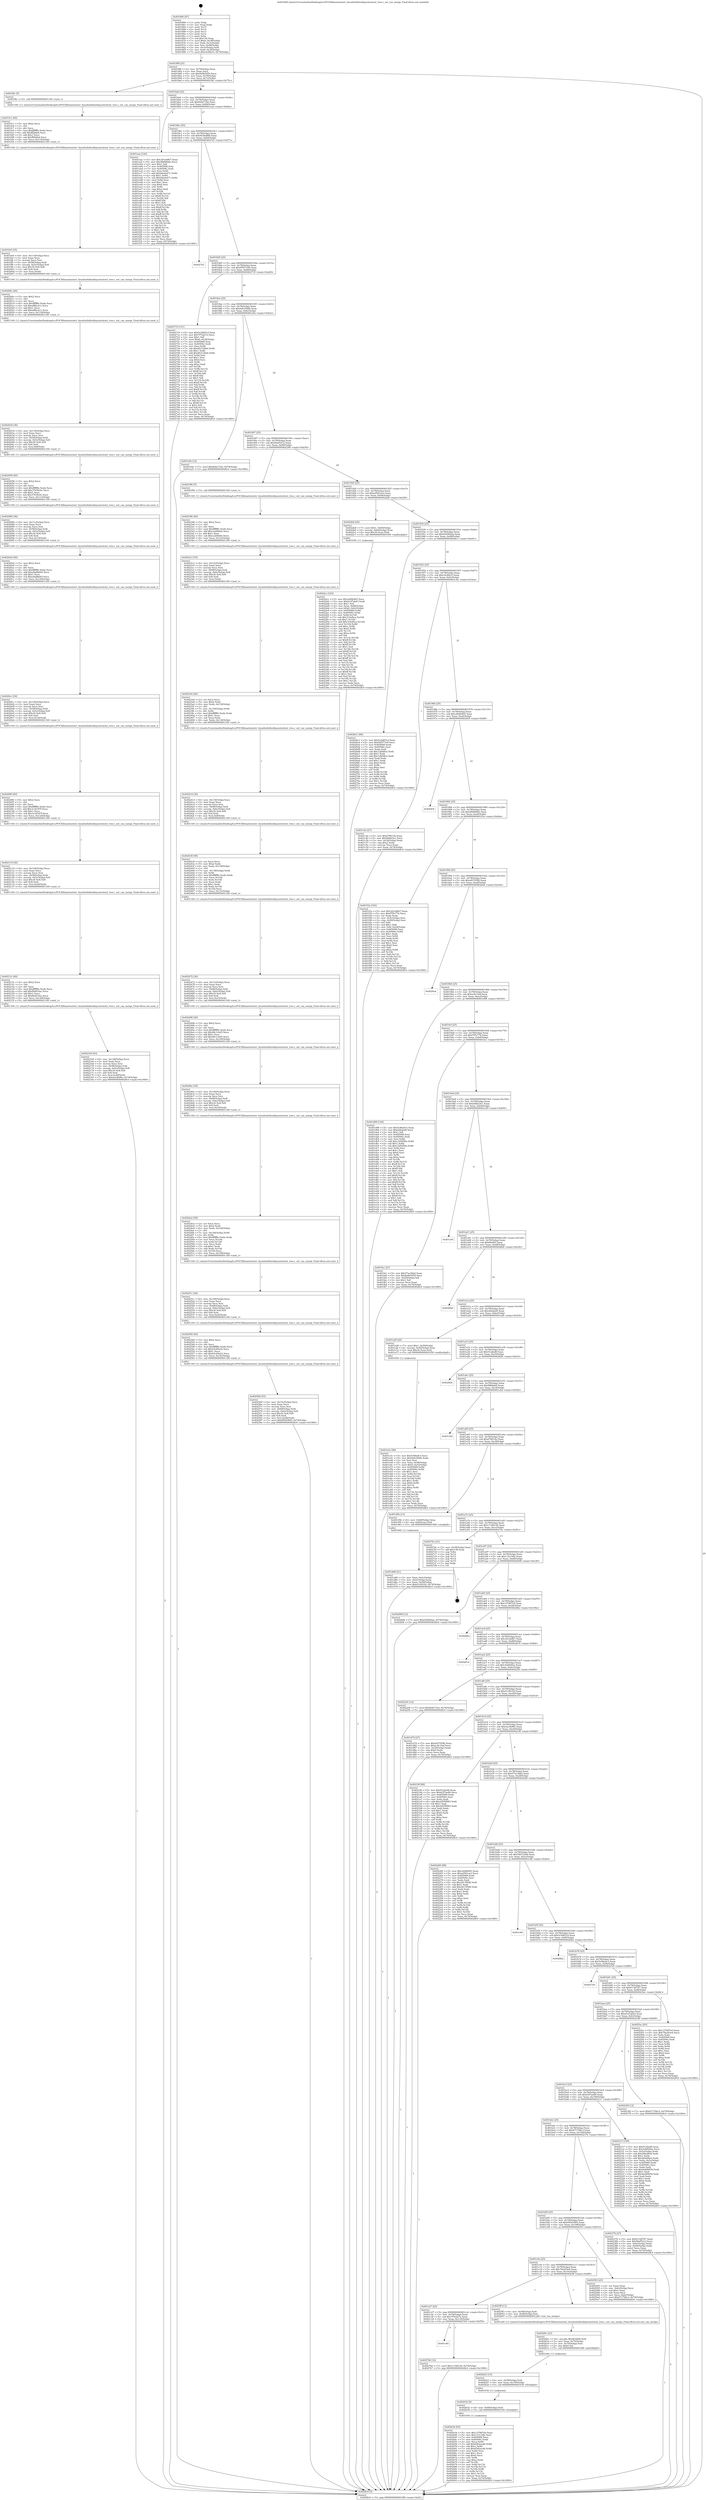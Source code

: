 digraph "0x401860" {
  label = "0x401860 (/mnt/c/Users/mathe/Desktop/tcc/POCII/binaries/extr_linuxfsnfsblocklayoutextent_tree.c_ext_can_merge_Final-ollvm.out::main(0))"
  labelloc = "t"
  node[shape=record]

  Entry [label="",width=0.3,height=0.3,shape=circle,fillcolor=black,style=filled]
  "0x40188f" [label="{
     0x40188f [23]\l
     | [instrs]\l
     &nbsp;&nbsp;0x40188f \<+3\>: mov -0x74(%rbp),%eax\l
     &nbsp;&nbsp;0x401892 \<+2\>: mov %eax,%ecx\l
     &nbsp;&nbsp;0x401894 \<+6\>: sub $0x8a9b5450,%ecx\l
     &nbsp;&nbsp;0x40189a \<+3\>: mov %eax,-0x78(%rbp)\l
     &nbsp;&nbsp;0x40189d \<+3\>: mov %ecx,-0x7c(%rbp)\l
     &nbsp;&nbsp;0x4018a0 \<+6\>: je 0000000000401fbc \<main+0x75c\>\l
  }"]
  "0x401fbc" [label="{
     0x401fbc [5]\l
     | [instrs]\l
     &nbsp;&nbsp;0x401fbc \<+5\>: call 0000000000401160 \<next_i\>\l
     | [calls]\l
     &nbsp;&nbsp;0x401160 \{1\} (/mnt/c/Users/mathe/Desktop/tcc/POCII/binaries/extr_linuxfsnfsblocklayoutextent_tree.c_ext_can_merge_Final-ollvm.out::next_i)\l
  }"]
  "0x4018a6" [label="{
     0x4018a6 [22]\l
     | [instrs]\l
     &nbsp;&nbsp;0x4018a6 \<+5\>: jmp 00000000004018ab \<main+0x4b\>\l
     &nbsp;&nbsp;0x4018ab \<+3\>: mov -0x78(%rbp),%eax\l
     &nbsp;&nbsp;0x4018ae \<+5\>: sub $0x8e6e71be,%eax\l
     &nbsp;&nbsp;0x4018b3 \<+3\>: mov %eax,-0x80(%rbp)\l
     &nbsp;&nbsp;0x4018b6 \<+6\>: je 0000000000401eaa \<main+0x64a\>\l
  }"]
  Exit [label="",width=0.3,height=0.3,shape=circle,fillcolor=black,style=filled,peripheries=2]
  "0x401eaa" [label="{
     0x401eaa [144]\l
     | [instrs]\l
     &nbsp;&nbsp;0x401eaa \<+5\>: mov $0x3d1eb8b7,%eax\l
     &nbsp;&nbsp;0x401eaf \<+5\>: mov $0xd8d66b6e,%ecx\l
     &nbsp;&nbsp;0x401eb4 \<+2\>: mov $0x1,%dl\l
     &nbsp;&nbsp;0x401eb6 \<+7\>: mov 0x405068,%esi\l
     &nbsp;&nbsp;0x401ebd \<+7\>: mov 0x40506c,%edi\l
     &nbsp;&nbsp;0x401ec4 \<+3\>: mov %esi,%r8d\l
     &nbsp;&nbsp;0x401ec7 \<+7\>: add $0x4deda471,%r8d\l
     &nbsp;&nbsp;0x401ece \<+4\>: sub $0x1,%r8d\l
     &nbsp;&nbsp;0x401ed2 \<+7\>: sub $0x4deda471,%r8d\l
     &nbsp;&nbsp;0x401ed9 \<+4\>: imul %r8d,%esi\l
     &nbsp;&nbsp;0x401edd \<+3\>: and $0x1,%esi\l
     &nbsp;&nbsp;0x401ee0 \<+3\>: cmp $0x0,%esi\l
     &nbsp;&nbsp;0x401ee3 \<+4\>: sete %r9b\l
     &nbsp;&nbsp;0x401ee7 \<+3\>: cmp $0xa,%edi\l
     &nbsp;&nbsp;0x401eea \<+4\>: setl %r10b\l
     &nbsp;&nbsp;0x401eee \<+3\>: mov %r9b,%r11b\l
     &nbsp;&nbsp;0x401ef1 \<+4\>: xor $0xff,%r11b\l
     &nbsp;&nbsp;0x401ef5 \<+3\>: mov %r10b,%bl\l
     &nbsp;&nbsp;0x401ef8 \<+3\>: xor $0xff,%bl\l
     &nbsp;&nbsp;0x401efb \<+3\>: xor $0x1,%dl\l
     &nbsp;&nbsp;0x401efe \<+3\>: mov %r11b,%r14b\l
     &nbsp;&nbsp;0x401f01 \<+4\>: and $0xff,%r14b\l
     &nbsp;&nbsp;0x401f05 \<+3\>: and %dl,%r9b\l
     &nbsp;&nbsp;0x401f08 \<+3\>: mov %bl,%r15b\l
     &nbsp;&nbsp;0x401f0b \<+4\>: and $0xff,%r15b\l
     &nbsp;&nbsp;0x401f0f \<+3\>: and %dl,%r10b\l
     &nbsp;&nbsp;0x401f12 \<+3\>: or %r9b,%r14b\l
     &nbsp;&nbsp;0x401f15 \<+3\>: or %r10b,%r15b\l
     &nbsp;&nbsp;0x401f18 \<+3\>: xor %r15b,%r14b\l
     &nbsp;&nbsp;0x401f1b \<+3\>: or %bl,%r11b\l
     &nbsp;&nbsp;0x401f1e \<+4\>: xor $0xff,%r11b\l
     &nbsp;&nbsp;0x401f22 \<+3\>: or $0x1,%dl\l
     &nbsp;&nbsp;0x401f25 \<+3\>: and %dl,%r11b\l
     &nbsp;&nbsp;0x401f28 \<+3\>: or %r11b,%r14b\l
     &nbsp;&nbsp;0x401f2b \<+4\>: test $0x1,%r14b\l
     &nbsp;&nbsp;0x401f2f \<+3\>: cmovne %ecx,%eax\l
     &nbsp;&nbsp;0x401f32 \<+3\>: mov %eax,-0x74(%rbp)\l
     &nbsp;&nbsp;0x401f35 \<+5\>: jmp 00000000004028c0 \<main+0x1060\>\l
  }"]
  "0x4018bc" [label="{
     0x4018bc [25]\l
     | [instrs]\l
     &nbsp;&nbsp;0x4018bc \<+5\>: jmp 00000000004018c1 \<main+0x61\>\l
     &nbsp;&nbsp;0x4018c1 \<+3\>: mov -0x78(%rbp),%eax\l
     &nbsp;&nbsp;0x4018c4 \<+5\>: sub $0x9430a868,%eax\l
     &nbsp;&nbsp;0x4018c9 \<+6\>: mov %eax,-0x84(%rbp)\l
     &nbsp;&nbsp;0x4018cf \<+6\>: je 00000000004027d1 \<main+0xf71\>\l
  }"]
  "0x401c40" [label="{
     0x401c40\l
  }", style=dashed]
  "0x4027d1" [label="{
     0x4027d1\l
  }", style=dashed]
  "0x4018d5" [label="{
     0x4018d5 [25]\l
     | [instrs]\l
     &nbsp;&nbsp;0x4018d5 \<+5\>: jmp 00000000004018da \<main+0x7a\>\l
     &nbsp;&nbsp;0x4018da \<+3\>: mov -0x78(%rbp),%eax\l
     &nbsp;&nbsp;0x4018dd \<+5\>: sub $0x95f57109,%eax\l
     &nbsp;&nbsp;0x4018e2 \<+6\>: mov %eax,-0x88(%rbp)\l
     &nbsp;&nbsp;0x4018e8 \<+6\>: je 0000000000402719 \<main+0xeb9\>\l
  }"]
  "0x4027b0" [label="{
     0x4027b0 [12]\l
     | [instrs]\l
     &nbsp;&nbsp;0x4027b0 \<+7\>: movl $0x11349c36,-0x74(%rbp)\l
     &nbsp;&nbsp;0x4027b7 \<+5\>: jmp 00000000004028c0 \<main+0x1060\>\l
  }"]
  "0x402719" [label="{
     0x402719 [151]\l
     | [instrs]\l
     &nbsp;&nbsp;0x402719 \<+5\>: mov $0x5c5d851d,%eax\l
     &nbsp;&nbsp;0x40271e \<+5\>: mov $0x7f7b227a,%ecx\l
     &nbsp;&nbsp;0x402723 \<+2\>: mov $0x1,%dl\l
     &nbsp;&nbsp;0x402725 \<+7\>: movl $0x0,-0x38(%rbp)\l
     &nbsp;&nbsp;0x40272c \<+7\>: mov 0x405068,%esi\l
     &nbsp;&nbsp;0x402733 \<+7\>: mov 0x40506c,%edi\l
     &nbsp;&nbsp;0x40273a \<+3\>: mov %esi,%r8d\l
     &nbsp;&nbsp;0x40273d \<+7\>: sub $0x463128e6,%r8d\l
     &nbsp;&nbsp;0x402744 \<+4\>: sub $0x1,%r8d\l
     &nbsp;&nbsp;0x402748 \<+7\>: add $0x463128e6,%r8d\l
     &nbsp;&nbsp;0x40274f \<+4\>: imul %r8d,%esi\l
     &nbsp;&nbsp;0x402753 \<+3\>: and $0x1,%esi\l
     &nbsp;&nbsp;0x402756 \<+3\>: cmp $0x0,%esi\l
     &nbsp;&nbsp;0x402759 \<+4\>: sete %r9b\l
     &nbsp;&nbsp;0x40275d \<+3\>: cmp $0xa,%edi\l
     &nbsp;&nbsp;0x402760 \<+4\>: setl %r10b\l
     &nbsp;&nbsp;0x402764 \<+3\>: mov %r9b,%r11b\l
     &nbsp;&nbsp;0x402767 \<+4\>: xor $0xff,%r11b\l
     &nbsp;&nbsp;0x40276b \<+3\>: mov %r10b,%bl\l
     &nbsp;&nbsp;0x40276e \<+3\>: xor $0xff,%bl\l
     &nbsp;&nbsp;0x402771 \<+3\>: xor $0x1,%dl\l
     &nbsp;&nbsp;0x402774 \<+3\>: mov %r11b,%r14b\l
     &nbsp;&nbsp;0x402777 \<+4\>: and $0xff,%r14b\l
     &nbsp;&nbsp;0x40277b \<+3\>: and %dl,%r9b\l
     &nbsp;&nbsp;0x40277e \<+3\>: mov %bl,%r15b\l
     &nbsp;&nbsp;0x402781 \<+4\>: and $0xff,%r15b\l
     &nbsp;&nbsp;0x402785 \<+3\>: and %dl,%r10b\l
     &nbsp;&nbsp;0x402788 \<+3\>: or %r9b,%r14b\l
     &nbsp;&nbsp;0x40278b \<+3\>: or %r10b,%r15b\l
     &nbsp;&nbsp;0x40278e \<+3\>: xor %r15b,%r14b\l
     &nbsp;&nbsp;0x402791 \<+3\>: or %bl,%r11b\l
     &nbsp;&nbsp;0x402794 \<+4\>: xor $0xff,%r11b\l
     &nbsp;&nbsp;0x402798 \<+3\>: or $0x1,%dl\l
     &nbsp;&nbsp;0x40279b \<+3\>: and %dl,%r11b\l
     &nbsp;&nbsp;0x40279e \<+3\>: or %r11b,%r14b\l
     &nbsp;&nbsp;0x4027a1 \<+4\>: test $0x1,%r14b\l
     &nbsp;&nbsp;0x4027a5 \<+3\>: cmovne %ecx,%eax\l
     &nbsp;&nbsp;0x4027a8 \<+3\>: mov %eax,-0x74(%rbp)\l
     &nbsp;&nbsp;0x4027ab \<+5\>: jmp 00000000004028c0 \<main+0x1060\>\l
  }"]
  "0x4018ee" [label="{
     0x4018ee [25]\l
     | [instrs]\l
     &nbsp;&nbsp;0x4018ee \<+5\>: jmp 00000000004018f3 \<main+0x93\>\l
     &nbsp;&nbsp;0x4018f3 \<+3\>: mov -0x78(%rbp),%eax\l
     &nbsp;&nbsp;0x4018f6 \<+5\>: sub $0x9a61084b,%eax\l
     &nbsp;&nbsp;0x4018fb \<+6\>: mov %eax,-0x8c(%rbp)\l
     &nbsp;&nbsp;0x401901 \<+6\>: je 0000000000401e9e \<main+0x63e\>\l
  }"]
  "0x40263b" [label="{
     0x40263b [93]\l
     | [instrs]\l
     &nbsp;&nbsp;0x40263b \<+5\>: mov $0x127897e0,%eax\l
     &nbsp;&nbsp;0x402640 \<+5\>: mov $0x11b13dfc,%esi\l
     &nbsp;&nbsp;0x402645 \<+7\>: mov 0x405068,%ecx\l
     &nbsp;&nbsp;0x40264c \<+7\>: mov 0x40506c,%edx\l
     &nbsp;&nbsp;0x402653 \<+3\>: mov %ecx,%r8d\l
     &nbsp;&nbsp;0x402656 \<+7\>: add $0x6562acd6,%r8d\l
     &nbsp;&nbsp;0x40265d \<+4\>: sub $0x1,%r8d\l
     &nbsp;&nbsp;0x402661 \<+7\>: sub $0x6562acd6,%r8d\l
     &nbsp;&nbsp;0x402668 \<+4\>: imul %r8d,%ecx\l
     &nbsp;&nbsp;0x40266c \<+3\>: and $0x1,%ecx\l
     &nbsp;&nbsp;0x40266f \<+3\>: cmp $0x0,%ecx\l
     &nbsp;&nbsp;0x402672 \<+4\>: sete %r9b\l
     &nbsp;&nbsp;0x402676 \<+3\>: cmp $0xa,%edx\l
     &nbsp;&nbsp;0x402679 \<+4\>: setl %r10b\l
     &nbsp;&nbsp;0x40267d \<+3\>: mov %r9b,%r11b\l
     &nbsp;&nbsp;0x402680 \<+3\>: and %r10b,%r11b\l
     &nbsp;&nbsp;0x402683 \<+3\>: xor %r10b,%r9b\l
     &nbsp;&nbsp;0x402686 \<+3\>: or %r9b,%r11b\l
     &nbsp;&nbsp;0x402689 \<+4\>: test $0x1,%r11b\l
     &nbsp;&nbsp;0x40268d \<+3\>: cmovne %esi,%eax\l
     &nbsp;&nbsp;0x402690 \<+3\>: mov %eax,-0x74(%rbp)\l
     &nbsp;&nbsp;0x402693 \<+5\>: jmp 00000000004028c0 \<main+0x1060\>\l
  }"]
  "0x401e9e" [label="{
     0x401e9e [12]\l
     | [instrs]\l
     &nbsp;&nbsp;0x401e9e \<+7\>: movl $0x8e6e71be,-0x74(%rbp)\l
     &nbsp;&nbsp;0x401ea5 \<+5\>: jmp 00000000004028c0 \<main+0x1060\>\l
  }"]
  "0x401907" [label="{
     0x401907 [25]\l
     | [instrs]\l
     &nbsp;&nbsp;0x401907 \<+5\>: jmp 000000000040190c \<main+0xac\>\l
     &nbsp;&nbsp;0x40190c \<+3\>: mov -0x78(%rbp),%eax\l
     &nbsp;&nbsp;0x40190f \<+5\>: sub $0x9bef5212,%eax\l
     &nbsp;&nbsp;0x401914 \<+6\>: mov %eax,-0x90(%rbp)\l
     &nbsp;&nbsp;0x40191a \<+6\>: je 0000000000402396 \<main+0xb36\>\l
  }"]
  "0x402632" [label="{
     0x402632 [9]\l
     | [instrs]\l
     &nbsp;&nbsp;0x402632 \<+4\>: mov -0x68(%rbp),%rdi\l
     &nbsp;&nbsp;0x402636 \<+5\>: call 0000000000401030 \<free@plt\>\l
     | [calls]\l
     &nbsp;&nbsp;0x401030 \{1\} (unknown)\l
  }"]
  "0x402396" [label="{
     0x402396 [5]\l
     | [instrs]\l
     &nbsp;&nbsp;0x402396 \<+5\>: call 0000000000401160 \<next_i\>\l
     | [calls]\l
     &nbsp;&nbsp;0x401160 \{1\} (/mnt/c/Users/mathe/Desktop/tcc/POCII/binaries/extr_linuxfsnfsblocklayoutextent_tree.c_ext_can_merge_Final-ollvm.out::next_i)\l
  }"]
  "0x401920" [label="{
     0x401920 [25]\l
     | [instrs]\l
     &nbsp;&nbsp;0x401920 \<+5\>: jmp 0000000000401925 \<main+0xc5\>\l
     &nbsp;&nbsp;0x401925 \<+3\>: mov -0x78(%rbp),%eax\l
     &nbsp;&nbsp;0x401928 \<+5\>: sub $0xa0581ea3,%eax\l
     &nbsp;&nbsp;0x40192d \<+6\>: mov %eax,-0x94(%rbp)\l
     &nbsp;&nbsp;0x401933 \<+6\>: je 00000000004022b8 \<main+0xa58\>\l
  }"]
  "0x402623" [label="{
     0x402623 [15]\l
     | [instrs]\l
     &nbsp;&nbsp;0x402623 \<+4\>: mov -0x58(%rbp),%rdi\l
     &nbsp;&nbsp;0x402627 \<+6\>: mov %eax,-0x150(%rbp)\l
     &nbsp;&nbsp;0x40262d \<+5\>: call 0000000000401030 \<free@plt\>\l
     | [calls]\l
     &nbsp;&nbsp;0x401030 \{1\} (unknown)\l
  }"]
  "0x4022b8" [label="{
     0x4022b8 [20]\l
     | [instrs]\l
     &nbsp;&nbsp;0x4022b8 \<+7\>: movl $0x1,-0x60(%rbp)\l
     &nbsp;&nbsp;0x4022bf \<+4\>: movslq -0x60(%rbp),%rax\l
     &nbsp;&nbsp;0x4022c3 \<+4\>: imul $0x30,%rax,%rdi\l
     &nbsp;&nbsp;0x4022c7 \<+5\>: call 0000000000401050 \<malloc@plt\>\l
     | [calls]\l
     &nbsp;&nbsp;0x401050 \{1\} (unknown)\l
  }"]
  "0x401939" [label="{
     0x401939 [25]\l
     | [instrs]\l
     &nbsp;&nbsp;0x401939 \<+5\>: jmp 000000000040193e \<main+0xde\>\l
     &nbsp;&nbsp;0x40193e \<+3\>: mov -0x78(%rbp),%eax\l
     &nbsp;&nbsp;0x401941 \<+5\>: sub $0xb5d5602a,%eax\l
     &nbsp;&nbsp;0x401946 \<+6\>: mov %eax,-0x98(%rbp)\l
     &nbsp;&nbsp;0x40194c \<+6\>: je 00000000004026c1 \<main+0xe61\>\l
  }"]
  "0x40260c" [label="{
     0x40260c [23]\l
     | [instrs]\l
     &nbsp;&nbsp;0x40260c \<+10\>: movabs $0x4030b6,%rdi\l
     &nbsp;&nbsp;0x402616 \<+3\>: mov %eax,-0x70(%rbp)\l
     &nbsp;&nbsp;0x402619 \<+3\>: mov -0x70(%rbp),%esi\l
     &nbsp;&nbsp;0x40261c \<+2\>: mov $0x0,%al\l
     &nbsp;&nbsp;0x40261e \<+5\>: call 0000000000401040 \<printf@plt\>\l
     | [calls]\l
     &nbsp;&nbsp;0x401040 \{1\} (unknown)\l
  }"]
  "0x4026c1" [label="{
     0x4026c1 [88]\l
     | [instrs]\l
     &nbsp;&nbsp;0x4026c1 \<+5\>: mov $0x5c5d851d,%eax\l
     &nbsp;&nbsp;0x4026c6 \<+5\>: mov $0x95f57109,%ecx\l
     &nbsp;&nbsp;0x4026cb \<+7\>: mov 0x405068,%edx\l
     &nbsp;&nbsp;0x4026d2 \<+7\>: mov 0x40506c,%esi\l
     &nbsp;&nbsp;0x4026d9 \<+2\>: mov %edx,%edi\l
     &nbsp;&nbsp;0x4026db \<+6\>: sub $0x12bb6fce,%edi\l
     &nbsp;&nbsp;0x4026e1 \<+3\>: sub $0x1,%edi\l
     &nbsp;&nbsp;0x4026e4 \<+6\>: add $0x12bb6fce,%edi\l
     &nbsp;&nbsp;0x4026ea \<+3\>: imul %edi,%edx\l
     &nbsp;&nbsp;0x4026ed \<+3\>: and $0x1,%edx\l
     &nbsp;&nbsp;0x4026f0 \<+3\>: cmp $0x0,%edx\l
     &nbsp;&nbsp;0x4026f3 \<+4\>: sete %r8b\l
     &nbsp;&nbsp;0x4026f7 \<+3\>: cmp $0xa,%esi\l
     &nbsp;&nbsp;0x4026fa \<+4\>: setl %r9b\l
     &nbsp;&nbsp;0x4026fe \<+3\>: mov %r8b,%r10b\l
     &nbsp;&nbsp;0x402701 \<+3\>: and %r9b,%r10b\l
     &nbsp;&nbsp;0x402704 \<+3\>: xor %r9b,%r8b\l
     &nbsp;&nbsp;0x402707 \<+3\>: or %r8b,%r10b\l
     &nbsp;&nbsp;0x40270a \<+4\>: test $0x1,%r10b\l
     &nbsp;&nbsp;0x40270e \<+3\>: cmovne %ecx,%eax\l
     &nbsp;&nbsp;0x402711 \<+3\>: mov %eax,-0x74(%rbp)\l
     &nbsp;&nbsp;0x402714 \<+5\>: jmp 00000000004028c0 \<main+0x1060\>\l
  }"]
  "0x401952" [label="{
     0x401952 [25]\l
     | [instrs]\l
     &nbsp;&nbsp;0x401952 \<+5\>: jmp 0000000000401957 \<main+0xf7\>\l
     &nbsp;&nbsp;0x401957 \<+3\>: mov -0x78(%rbp),%eax\l
     &nbsp;&nbsp;0x40195a \<+5\>: sub $0xc4c8fa33,%eax\l
     &nbsp;&nbsp;0x40195f \<+6\>: mov %eax,-0x9c(%rbp)\l
     &nbsp;&nbsp;0x401965 \<+6\>: je 0000000000401c4a \<main+0x3ea\>\l
  }"]
  "0x401c27" [label="{
     0x401c27 [25]\l
     | [instrs]\l
     &nbsp;&nbsp;0x401c27 \<+5\>: jmp 0000000000401c2c \<main+0x3cc\>\l
     &nbsp;&nbsp;0x401c2c \<+3\>: mov -0x78(%rbp),%eax\l
     &nbsp;&nbsp;0x401c2f \<+5\>: sub $0x7f7b227a,%eax\l
     &nbsp;&nbsp;0x401c34 \<+6\>: mov %eax,-0x110(%rbp)\l
     &nbsp;&nbsp;0x401c3a \<+6\>: je 00000000004027b0 \<main+0xf50\>\l
  }"]
  "0x401c4a" [label="{
     0x401c4a [27]\l
     | [instrs]\l
     &nbsp;&nbsp;0x401c4a \<+5\>: mov $0xd78614e,%eax\l
     &nbsp;&nbsp;0x401c4f \<+5\>: mov $0xfdd623e1,%ecx\l
     &nbsp;&nbsp;0x401c54 \<+3\>: mov -0x34(%rbp),%edx\l
     &nbsp;&nbsp;0x401c57 \<+3\>: cmp $0x2,%edx\l
     &nbsp;&nbsp;0x401c5a \<+3\>: cmovne %ecx,%eax\l
     &nbsp;&nbsp;0x401c5d \<+3\>: mov %eax,-0x74(%rbp)\l
     &nbsp;&nbsp;0x401c60 \<+5\>: jmp 00000000004028c0 \<main+0x1060\>\l
  }"]
  "0x40196b" [label="{
     0x40196b [25]\l
     | [instrs]\l
     &nbsp;&nbsp;0x40196b \<+5\>: jmp 0000000000401970 \<main+0x110\>\l
     &nbsp;&nbsp;0x401970 \<+3\>: mov -0x78(%rbp),%eax\l
     &nbsp;&nbsp;0x401973 \<+5\>: sub $0xcdd4b465,%eax\l
     &nbsp;&nbsp;0x401978 \<+6\>: mov %eax,-0xa0(%rbp)\l
     &nbsp;&nbsp;0x40197e \<+6\>: je 000000000040283f \<main+0xfdf\>\l
  }"]
  "0x4028c0" [label="{
     0x4028c0 [5]\l
     | [instrs]\l
     &nbsp;&nbsp;0x4028c0 \<+5\>: jmp 000000000040188f \<main+0x2f\>\l
  }"]
  "0x401860" [label="{
     0x401860 [47]\l
     | [instrs]\l
     &nbsp;&nbsp;0x401860 \<+1\>: push %rbp\l
     &nbsp;&nbsp;0x401861 \<+3\>: mov %rsp,%rbp\l
     &nbsp;&nbsp;0x401864 \<+2\>: push %r15\l
     &nbsp;&nbsp;0x401866 \<+2\>: push %r14\l
     &nbsp;&nbsp;0x401868 \<+2\>: push %r13\l
     &nbsp;&nbsp;0x40186a \<+2\>: push %r12\l
     &nbsp;&nbsp;0x40186c \<+1\>: push %rbx\l
     &nbsp;&nbsp;0x40186d \<+7\>: sub $0x138,%rsp\l
     &nbsp;&nbsp;0x401874 \<+7\>: movl $0x0,-0x38(%rbp)\l
     &nbsp;&nbsp;0x40187b \<+3\>: mov %edi,-0x3c(%rbp)\l
     &nbsp;&nbsp;0x40187e \<+4\>: mov %rsi,-0x48(%rbp)\l
     &nbsp;&nbsp;0x401882 \<+3\>: mov -0x3c(%rbp),%edi\l
     &nbsp;&nbsp;0x401885 \<+3\>: mov %edi,-0x34(%rbp)\l
     &nbsp;&nbsp;0x401888 \<+7\>: movl $0xc4c8fa33,-0x74(%rbp)\l
  }"]
  "0x4025ff" [label="{
     0x4025ff [13]\l
     | [instrs]\l
     &nbsp;&nbsp;0x4025ff \<+4\>: mov -0x58(%rbp),%rdi\l
     &nbsp;&nbsp;0x402603 \<+4\>: mov -0x68(%rbp),%rsi\l
     &nbsp;&nbsp;0x402607 \<+5\>: call 0000000000401240 \<ext_can_merge\>\l
     | [calls]\l
     &nbsp;&nbsp;0x401240 \{1\} (/mnt/c/Users/mathe/Desktop/tcc/POCII/binaries/extr_linuxfsnfsblocklayoutextent_tree.c_ext_can_merge_Final-ollvm.out::ext_can_merge)\l
  }"]
  "0x40283f" [label="{
     0x40283f\l
  }", style=dashed]
  "0x401984" [label="{
     0x401984 [25]\l
     | [instrs]\l
     &nbsp;&nbsp;0x401984 \<+5\>: jmp 0000000000401989 \<main+0x129\>\l
     &nbsp;&nbsp;0x401989 \<+3\>: mov -0x78(%rbp),%eax\l
     &nbsp;&nbsp;0x40198c \<+5\>: sub $0xd8d66b6e,%eax\l
     &nbsp;&nbsp;0x401991 \<+6\>: mov %eax,-0xa4(%rbp)\l
     &nbsp;&nbsp;0x401997 \<+6\>: je 0000000000401f3a \<main+0x6da\>\l
  }"]
  "0x401c0e" [label="{
     0x401c0e [25]\l
     | [instrs]\l
     &nbsp;&nbsp;0x401c0e \<+5\>: jmp 0000000000401c13 \<main+0x3b3\>\l
     &nbsp;&nbsp;0x401c13 \<+3\>: mov -0x78(%rbp),%eax\l
     &nbsp;&nbsp;0x401c16 \<+5\>: sub $0x79a293e4,%eax\l
     &nbsp;&nbsp;0x401c1b \<+6\>: mov %eax,-0x10c(%rbp)\l
     &nbsp;&nbsp;0x401c21 \<+6\>: je 00000000004025ff \<main+0xd9f\>\l
  }"]
  "0x401f3a" [label="{
     0x401f3a [103]\l
     | [instrs]\l
     &nbsp;&nbsp;0x401f3a \<+5\>: mov $0x3d1eb8b7,%eax\l
     &nbsp;&nbsp;0x401f3f \<+5\>: mov $0xf7f5c77b,%ecx\l
     &nbsp;&nbsp;0x401f44 \<+2\>: xor %edx,%edx\l
     &nbsp;&nbsp;0x401f46 \<+3\>: mov -0x5c(%rbp),%esi\l
     &nbsp;&nbsp;0x401f49 \<+3\>: cmp -0x50(%rbp),%esi\l
     &nbsp;&nbsp;0x401f4c \<+4\>: setl %dil\l
     &nbsp;&nbsp;0x401f50 \<+4\>: and $0x1,%dil\l
     &nbsp;&nbsp;0x401f54 \<+4\>: mov %dil,-0x29(%rbp)\l
     &nbsp;&nbsp;0x401f58 \<+7\>: mov 0x405068,%esi\l
     &nbsp;&nbsp;0x401f5f \<+8\>: mov 0x40506c,%r8d\l
     &nbsp;&nbsp;0x401f67 \<+3\>: sub $0x1,%edx\l
     &nbsp;&nbsp;0x401f6a \<+3\>: mov %esi,%r9d\l
     &nbsp;&nbsp;0x401f6d \<+3\>: add %edx,%r9d\l
     &nbsp;&nbsp;0x401f70 \<+4\>: imul %r9d,%esi\l
     &nbsp;&nbsp;0x401f74 \<+3\>: and $0x1,%esi\l
     &nbsp;&nbsp;0x401f77 \<+3\>: cmp $0x0,%esi\l
     &nbsp;&nbsp;0x401f7a \<+4\>: sete %dil\l
     &nbsp;&nbsp;0x401f7e \<+4\>: cmp $0xa,%r8d\l
     &nbsp;&nbsp;0x401f82 \<+4\>: setl %r10b\l
     &nbsp;&nbsp;0x401f86 \<+3\>: mov %dil,%r11b\l
     &nbsp;&nbsp;0x401f89 \<+3\>: and %r10b,%r11b\l
     &nbsp;&nbsp;0x401f8c \<+3\>: xor %r10b,%dil\l
     &nbsp;&nbsp;0x401f8f \<+3\>: or %dil,%r11b\l
     &nbsp;&nbsp;0x401f92 \<+4\>: test $0x1,%r11b\l
     &nbsp;&nbsp;0x401f96 \<+3\>: cmovne %ecx,%eax\l
     &nbsp;&nbsp;0x401f99 \<+3\>: mov %eax,-0x74(%rbp)\l
     &nbsp;&nbsp;0x401f9c \<+5\>: jmp 00000000004028c0 \<main+0x1060\>\l
  }"]
  "0x40199d" [label="{
     0x40199d [25]\l
     | [instrs]\l
     &nbsp;&nbsp;0x40199d \<+5\>: jmp 00000000004019a2 \<main+0x142\>\l
     &nbsp;&nbsp;0x4019a2 \<+3\>: mov -0x78(%rbp),%eax\l
     &nbsp;&nbsp;0x4019a5 \<+5\>: sub $0xe83705f6,%eax\l
     &nbsp;&nbsp;0x4019aa \<+6\>: mov %eax,-0xa8(%rbp)\l
     &nbsp;&nbsp;0x4019b0 \<+6\>: je 00000000004026a4 \<main+0xe44\>\l
  }"]
  "0x402593" [label="{
     0x402593 [25]\l
     | [instrs]\l
     &nbsp;&nbsp;0x402593 \<+2\>: xor %eax,%eax\l
     &nbsp;&nbsp;0x402595 \<+3\>: mov -0x6c(%rbp),%ecx\l
     &nbsp;&nbsp;0x402598 \<+3\>: sub $0x1,%eax\l
     &nbsp;&nbsp;0x40259b \<+2\>: sub %eax,%ecx\l
     &nbsp;&nbsp;0x40259d \<+3\>: mov %ecx,-0x6c(%rbp)\l
     &nbsp;&nbsp;0x4025a0 \<+7\>: movl $0x67176bc3,-0x74(%rbp)\l
     &nbsp;&nbsp;0x4025a7 \<+5\>: jmp 00000000004028c0 \<main+0x1060\>\l
  }"]
  "0x4026a4" [label="{
     0x4026a4\l
  }", style=dashed]
  "0x4019b6" [label="{
     0x4019b6 [25]\l
     | [instrs]\l
     &nbsp;&nbsp;0x4019b6 \<+5\>: jmp 00000000004019bb \<main+0x15b\>\l
     &nbsp;&nbsp;0x4019bb \<+3\>: mov -0x78(%rbp),%eax\l
     &nbsp;&nbsp;0x4019be \<+5\>: sub $0xec9c10af,%eax\l
     &nbsp;&nbsp;0x4019c3 \<+6\>: mov %eax,-0xac(%rbp)\l
     &nbsp;&nbsp;0x4019c9 \<+6\>: je 0000000000401d98 \<main+0x538\>\l
  }"]
  "0x402568" [label="{
     0x402568 [43]\l
     | [instrs]\l
     &nbsp;&nbsp;0x402568 \<+6\>: mov -0x14c(%rbp),%ecx\l
     &nbsp;&nbsp;0x40256e \<+3\>: imul %eax,%ecx\l
     &nbsp;&nbsp;0x402571 \<+3\>: movslq %ecx,%rsi\l
     &nbsp;&nbsp;0x402574 \<+4\>: mov -0x68(%rbp),%rdi\l
     &nbsp;&nbsp;0x402578 \<+4\>: movslq -0x6c(%rbp),%r8\l
     &nbsp;&nbsp;0x40257c \<+4\>: imul $0x30,%r8,%r8\l
     &nbsp;&nbsp;0x402580 \<+3\>: add %r8,%rdi\l
     &nbsp;&nbsp;0x402583 \<+4\>: mov %rsi,0x28(%rdi)\l
     &nbsp;&nbsp;0x402587 \<+7\>: movl $0x695d3895,-0x74(%rbp)\l
     &nbsp;&nbsp;0x40258e \<+5\>: jmp 00000000004028c0 \<main+0x1060\>\l
  }"]
  "0x401d98" [label="{
     0x401d98 [144]\l
     | [instrs]\l
     &nbsp;&nbsp;0x401d98 \<+5\>: mov $0x5c86a9c3,%eax\l
     &nbsp;&nbsp;0x401d9d \<+5\>: mov $0x4d2ded9,%ecx\l
     &nbsp;&nbsp;0x401da2 \<+2\>: mov $0x1,%dl\l
     &nbsp;&nbsp;0x401da4 \<+7\>: mov 0x405068,%esi\l
     &nbsp;&nbsp;0x401dab \<+7\>: mov 0x40506c,%edi\l
     &nbsp;&nbsp;0x401db2 \<+3\>: mov %esi,%r8d\l
     &nbsp;&nbsp;0x401db5 \<+7\>: add $0xc329d58e,%r8d\l
     &nbsp;&nbsp;0x401dbc \<+4\>: sub $0x1,%r8d\l
     &nbsp;&nbsp;0x401dc0 \<+7\>: sub $0xc329d58e,%r8d\l
     &nbsp;&nbsp;0x401dc7 \<+4\>: imul %r8d,%esi\l
     &nbsp;&nbsp;0x401dcb \<+3\>: and $0x1,%esi\l
     &nbsp;&nbsp;0x401dce \<+3\>: cmp $0x0,%esi\l
     &nbsp;&nbsp;0x401dd1 \<+4\>: sete %r9b\l
     &nbsp;&nbsp;0x401dd5 \<+3\>: cmp $0xa,%edi\l
     &nbsp;&nbsp;0x401dd8 \<+4\>: setl %r10b\l
     &nbsp;&nbsp;0x401ddc \<+3\>: mov %r9b,%r11b\l
     &nbsp;&nbsp;0x401ddf \<+4\>: xor $0xff,%r11b\l
     &nbsp;&nbsp;0x401de3 \<+3\>: mov %r10b,%bl\l
     &nbsp;&nbsp;0x401de6 \<+3\>: xor $0xff,%bl\l
     &nbsp;&nbsp;0x401de9 \<+3\>: xor $0x1,%dl\l
     &nbsp;&nbsp;0x401dec \<+3\>: mov %r11b,%r14b\l
     &nbsp;&nbsp;0x401def \<+4\>: and $0xff,%r14b\l
     &nbsp;&nbsp;0x401df3 \<+3\>: and %dl,%r9b\l
     &nbsp;&nbsp;0x401df6 \<+3\>: mov %bl,%r15b\l
     &nbsp;&nbsp;0x401df9 \<+4\>: and $0xff,%r15b\l
     &nbsp;&nbsp;0x401dfd \<+3\>: and %dl,%r10b\l
     &nbsp;&nbsp;0x401e00 \<+3\>: or %r9b,%r14b\l
     &nbsp;&nbsp;0x401e03 \<+3\>: or %r10b,%r15b\l
     &nbsp;&nbsp;0x401e06 \<+3\>: xor %r15b,%r14b\l
     &nbsp;&nbsp;0x401e09 \<+3\>: or %bl,%r11b\l
     &nbsp;&nbsp;0x401e0c \<+4\>: xor $0xff,%r11b\l
     &nbsp;&nbsp;0x401e10 \<+3\>: or $0x1,%dl\l
     &nbsp;&nbsp;0x401e13 \<+3\>: and %dl,%r11b\l
     &nbsp;&nbsp;0x401e16 \<+3\>: or %r11b,%r14b\l
     &nbsp;&nbsp;0x401e19 \<+4\>: test $0x1,%r14b\l
     &nbsp;&nbsp;0x401e1d \<+3\>: cmovne %ecx,%eax\l
     &nbsp;&nbsp;0x401e20 \<+3\>: mov %eax,-0x74(%rbp)\l
     &nbsp;&nbsp;0x401e23 \<+5\>: jmp 00000000004028c0 \<main+0x1060\>\l
  }"]
  "0x4019cf" [label="{
     0x4019cf [25]\l
     | [instrs]\l
     &nbsp;&nbsp;0x4019cf \<+5\>: jmp 00000000004019d4 \<main+0x174\>\l
     &nbsp;&nbsp;0x4019d4 \<+3\>: mov -0x78(%rbp),%eax\l
     &nbsp;&nbsp;0x4019d7 \<+5\>: sub $0xf7f5c77b,%eax\l
     &nbsp;&nbsp;0x4019dc \<+6\>: mov %eax,-0xb0(%rbp)\l
     &nbsp;&nbsp;0x4019e2 \<+6\>: je 0000000000401fa1 \<main+0x741\>\l
  }"]
  "0x402540" [label="{
     0x402540 [40]\l
     | [instrs]\l
     &nbsp;&nbsp;0x402540 \<+5\>: mov $0x2,%ecx\l
     &nbsp;&nbsp;0x402545 \<+1\>: cltd\l
     &nbsp;&nbsp;0x402546 \<+2\>: idiv %ecx\l
     &nbsp;&nbsp;0x402548 \<+6\>: imul $0xfffffffe,%edx,%ecx\l
     &nbsp;&nbsp;0x40254e \<+6\>: sub $0xb3c69a22,%ecx\l
     &nbsp;&nbsp;0x402554 \<+3\>: add $0x1,%ecx\l
     &nbsp;&nbsp;0x402557 \<+6\>: add $0xb3c69a22,%ecx\l
     &nbsp;&nbsp;0x40255d \<+6\>: mov %ecx,-0x14c(%rbp)\l
     &nbsp;&nbsp;0x402563 \<+5\>: call 0000000000401160 \<next_i\>\l
     | [calls]\l
     &nbsp;&nbsp;0x401160 \{1\} (/mnt/c/Users/mathe/Desktop/tcc/POCII/binaries/extr_linuxfsnfsblocklayoutextent_tree.c_ext_can_merge_Final-ollvm.out::next_i)\l
  }"]
  "0x401fa1" [label="{
     0x401fa1 [27]\l
     | [instrs]\l
     &nbsp;&nbsp;0x401fa1 \<+5\>: mov $0x57ee3bbd,%eax\l
     &nbsp;&nbsp;0x401fa6 \<+5\>: mov $0x8a9b5450,%ecx\l
     &nbsp;&nbsp;0x401fab \<+3\>: mov -0x29(%rbp),%dl\l
     &nbsp;&nbsp;0x401fae \<+3\>: test $0x1,%dl\l
     &nbsp;&nbsp;0x401fb1 \<+3\>: cmovne %ecx,%eax\l
     &nbsp;&nbsp;0x401fb4 \<+3\>: mov %eax,-0x74(%rbp)\l
     &nbsp;&nbsp;0x401fb7 \<+5\>: jmp 00000000004028c0 \<main+0x1060\>\l
  }"]
  "0x4019e8" [label="{
     0x4019e8 [25]\l
     | [instrs]\l
     &nbsp;&nbsp;0x4019e8 \<+5\>: jmp 00000000004019ed \<main+0x18d\>\l
     &nbsp;&nbsp;0x4019ed \<+3\>: mov -0x78(%rbp),%eax\l
     &nbsp;&nbsp;0x4019f0 \<+5\>: sub $0xfdd623e1,%eax\l
     &nbsp;&nbsp;0x4019f5 \<+6\>: mov %eax,-0xb4(%rbp)\l
     &nbsp;&nbsp;0x4019fb \<+6\>: je 0000000000401c65 \<main+0x405\>\l
  }"]
  "0x40251c" [label="{
     0x40251c [36]\l
     | [instrs]\l
     &nbsp;&nbsp;0x40251c \<+6\>: mov -0x148(%rbp),%ecx\l
     &nbsp;&nbsp;0x402522 \<+3\>: imul %eax,%ecx\l
     &nbsp;&nbsp;0x402525 \<+3\>: movslq %ecx,%rsi\l
     &nbsp;&nbsp;0x402528 \<+4\>: mov -0x68(%rbp),%rdi\l
     &nbsp;&nbsp;0x40252c \<+4\>: movslq -0x6c(%rbp),%r8\l
     &nbsp;&nbsp;0x402530 \<+4\>: imul $0x30,%r8,%r8\l
     &nbsp;&nbsp;0x402534 \<+3\>: add %r8,%rdi\l
     &nbsp;&nbsp;0x402537 \<+4\>: mov %rsi,0x20(%rdi)\l
     &nbsp;&nbsp;0x40253b \<+5\>: call 0000000000401160 \<next_i\>\l
     | [calls]\l
     &nbsp;&nbsp;0x401160 \{1\} (/mnt/c/Users/mathe/Desktop/tcc/POCII/binaries/extr_linuxfsnfsblocklayoutextent_tree.c_ext_can_merge_Final-ollvm.out::next_i)\l
  }"]
  "0x401c65" [label="{
     0x401c65\l
  }", style=dashed]
  "0x401a01" [label="{
     0x401a01 [25]\l
     | [instrs]\l
     &nbsp;&nbsp;0x401a01 \<+5\>: jmp 0000000000401a06 \<main+0x1a6\>\l
     &nbsp;&nbsp;0x401a06 \<+3\>: mov -0x78(%rbp),%eax\l
     &nbsp;&nbsp;0x401a09 \<+5\>: sub $0xf6a085,%eax\l
     &nbsp;&nbsp;0x401a0e \<+6\>: mov %eax,-0xb8(%rbp)\l
     &nbsp;&nbsp;0x401a14 \<+6\>: je 00000000004026b0 \<main+0xe50\>\l
  }"]
  "0x4024e2" [label="{
     0x4024e2 [58]\l
     | [instrs]\l
     &nbsp;&nbsp;0x4024e2 \<+2\>: xor %ecx,%ecx\l
     &nbsp;&nbsp;0x4024e4 \<+5\>: mov $0x2,%edx\l
     &nbsp;&nbsp;0x4024e9 \<+6\>: mov %edx,-0x144(%rbp)\l
     &nbsp;&nbsp;0x4024ef \<+1\>: cltd\l
     &nbsp;&nbsp;0x4024f0 \<+7\>: mov -0x144(%rbp),%r9d\l
     &nbsp;&nbsp;0x4024f7 \<+3\>: idiv %r9d\l
     &nbsp;&nbsp;0x4024fa \<+6\>: imul $0xfffffffe,%edx,%edx\l
     &nbsp;&nbsp;0x402500 \<+3\>: mov %ecx,%r10d\l
     &nbsp;&nbsp;0x402503 \<+3\>: sub %edx,%r10d\l
     &nbsp;&nbsp;0x402506 \<+2\>: mov %ecx,%edx\l
     &nbsp;&nbsp;0x402508 \<+3\>: sub $0x1,%edx\l
     &nbsp;&nbsp;0x40250b \<+3\>: add %edx,%r10d\l
     &nbsp;&nbsp;0x40250e \<+3\>: sub %r10d,%ecx\l
     &nbsp;&nbsp;0x402511 \<+6\>: mov %ecx,-0x148(%rbp)\l
     &nbsp;&nbsp;0x402517 \<+5\>: call 0000000000401160 \<next_i\>\l
     | [calls]\l
     &nbsp;&nbsp;0x401160 \{1\} (/mnt/c/Users/mathe/Desktop/tcc/POCII/binaries/extr_linuxfsnfsblocklayoutextent_tree.c_ext_can_merge_Final-ollvm.out::next_i)\l
  }"]
  "0x4026b0" [label="{
     0x4026b0\l
  }", style=dashed]
  "0x401a1a" [label="{
     0x401a1a [25]\l
     | [instrs]\l
     &nbsp;&nbsp;0x401a1a \<+5\>: jmp 0000000000401a1f \<main+0x1bf\>\l
     &nbsp;&nbsp;0x401a1f \<+3\>: mov -0x78(%rbp),%eax\l
     &nbsp;&nbsp;0x401a22 \<+5\>: sub $0x4d2ded9,%eax\l
     &nbsp;&nbsp;0x401a27 \<+6\>: mov %eax,-0xbc(%rbp)\l
     &nbsp;&nbsp;0x401a2d \<+6\>: je 0000000000401e28 \<main+0x5c8\>\l
  }"]
  "0x4024be" [label="{
     0x4024be [36]\l
     | [instrs]\l
     &nbsp;&nbsp;0x4024be \<+6\>: mov -0x140(%rbp),%ecx\l
     &nbsp;&nbsp;0x4024c4 \<+3\>: imul %eax,%ecx\l
     &nbsp;&nbsp;0x4024c7 \<+3\>: movslq %ecx,%rsi\l
     &nbsp;&nbsp;0x4024ca \<+4\>: mov -0x68(%rbp),%rdi\l
     &nbsp;&nbsp;0x4024ce \<+4\>: movslq -0x6c(%rbp),%r8\l
     &nbsp;&nbsp;0x4024d2 \<+4\>: imul $0x30,%r8,%r8\l
     &nbsp;&nbsp;0x4024d6 \<+3\>: add %r8,%rdi\l
     &nbsp;&nbsp;0x4024d9 \<+4\>: mov %rsi,0x18(%rdi)\l
     &nbsp;&nbsp;0x4024dd \<+5\>: call 0000000000401160 \<next_i\>\l
     | [calls]\l
     &nbsp;&nbsp;0x401160 \{1\} (/mnt/c/Users/mathe/Desktop/tcc/POCII/binaries/extr_linuxfsnfsblocklayoutextent_tree.c_ext_can_merge_Final-ollvm.out::next_i)\l
  }"]
  "0x401e28" [label="{
     0x401e28 [20]\l
     | [instrs]\l
     &nbsp;&nbsp;0x401e28 \<+7\>: movl $0x1,-0x50(%rbp)\l
     &nbsp;&nbsp;0x401e2f \<+4\>: movslq -0x50(%rbp),%rax\l
     &nbsp;&nbsp;0x401e33 \<+4\>: imul $0x30,%rax,%rdi\l
     &nbsp;&nbsp;0x401e37 \<+5\>: call 0000000000401050 \<malloc@plt\>\l
     | [calls]\l
     &nbsp;&nbsp;0x401050 \{1\} (unknown)\l
  }"]
  "0x401a33" [label="{
     0x401a33 [25]\l
     | [instrs]\l
     &nbsp;&nbsp;0x401a33 \<+5\>: jmp 0000000000401a38 \<main+0x1d8\>\l
     &nbsp;&nbsp;0x401a38 \<+3\>: mov -0x78(%rbp),%eax\l
     &nbsp;&nbsp;0x401a3b \<+5\>: sub $0x912ded8,%eax\l
     &nbsp;&nbsp;0x401a40 \<+6\>: mov %eax,-0xc0(%rbp)\l
     &nbsp;&nbsp;0x401a46 \<+6\>: je 0000000000402820 \<main+0xfc0\>\l
  }"]
  "0x402496" [label="{
     0x402496 [40]\l
     | [instrs]\l
     &nbsp;&nbsp;0x402496 \<+5\>: mov $0x2,%ecx\l
     &nbsp;&nbsp;0x40249b \<+1\>: cltd\l
     &nbsp;&nbsp;0x40249c \<+2\>: idiv %ecx\l
     &nbsp;&nbsp;0x40249e \<+6\>: imul $0xfffffffe,%edx,%ecx\l
     &nbsp;&nbsp;0x4024a4 \<+6\>: sub $0x48c1cb45,%ecx\l
     &nbsp;&nbsp;0x4024aa \<+3\>: add $0x1,%ecx\l
     &nbsp;&nbsp;0x4024ad \<+6\>: add $0x48c1cb45,%ecx\l
     &nbsp;&nbsp;0x4024b3 \<+6\>: mov %ecx,-0x140(%rbp)\l
     &nbsp;&nbsp;0x4024b9 \<+5\>: call 0000000000401160 \<next_i\>\l
     | [calls]\l
     &nbsp;&nbsp;0x401160 \{1\} (/mnt/c/Users/mathe/Desktop/tcc/POCII/binaries/extr_linuxfsnfsblocklayoutextent_tree.c_ext_can_merge_Final-ollvm.out::next_i)\l
  }"]
  "0x402820" [label="{
     0x402820\l
  }", style=dashed]
  "0x401a4c" [label="{
     0x401a4c [25]\l
     | [instrs]\l
     &nbsp;&nbsp;0x401a4c \<+5\>: jmp 0000000000401a51 \<main+0x1f1\>\l
     &nbsp;&nbsp;0x401a51 \<+3\>: mov -0x78(%rbp),%eax\l
     &nbsp;&nbsp;0x401a54 \<+5\>: sub $0x98b8ab0,%eax\l
     &nbsp;&nbsp;0x401a59 \<+6\>: mov %eax,-0xc4(%rbp)\l
     &nbsp;&nbsp;0x401a5f \<+6\>: je 0000000000401cbd \<main+0x45d\>\l
  }"]
  "0x402472" [label="{
     0x402472 [36]\l
     | [instrs]\l
     &nbsp;&nbsp;0x402472 \<+6\>: mov -0x13c(%rbp),%ecx\l
     &nbsp;&nbsp;0x402478 \<+3\>: imul %eax,%ecx\l
     &nbsp;&nbsp;0x40247b \<+3\>: movslq %ecx,%rsi\l
     &nbsp;&nbsp;0x40247e \<+4\>: mov -0x68(%rbp),%rdi\l
     &nbsp;&nbsp;0x402482 \<+4\>: movslq -0x6c(%rbp),%r8\l
     &nbsp;&nbsp;0x402486 \<+4\>: imul $0x30,%r8,%r8\l
     &nbsp;&nbsp;0x40248a \<+3\>: add %r8,%rdi\l
     &nbsp;&nbsp;0x40248d \<+4\>: mov %rsi,0x10(%rdi)\l
     &nbsp;&nbsp;0x402491 \<+5\>: call 0000000000401160 \<next_i\>\l
     | [calls]\l
     &nbsp;&nbsp;0x401160 \{1\} (/mnt/c/Users/mathe/Desktop/tcc/POCII/binaries/extr_linuxfsnfsblocklayoutextent_tree.c_ext_can_merge_Final-ollvm.out::next_i)\l
  }"]
  "0x401cbd" [label="{
     0x401cbd\l
  }", style=dashed]
  "0x401a65" [label="{
     0x401a65 [25]\l
     | [instrs]\l
     &nbsp;&nbsp;0x401a65 \<+5\>: jmp 0000000000401a6a \<main+0x20a\>\l
     &nbsp;&nbsp;0x401a6a \<+3\>: mov -0x78(%rbp),%eax\l
     &nbsp;&nbsp;0x401a6d \<+5\>: sub $0xd78614e,%eax\l
     &nbsp;&nbsp;0x401a72 \<+6\>: mov %eax,-0xc8(%rbp)\l
     &nbsp;&nbsp;0x401a78 \<+6\>: je 0000000000401d5b \<main+0x4fb\>\l
  }"]
  "0x402438" [label="{
     0x402438 [58]\l
     | [instrs]\l
     &nbsp;&nbsp;0x402438 \<+2\>: xor %ecx,%ecx\l
     &nbsp;&nbsp;0x40243a \<+5\>: mov $0x2,%edx\l
     &nbsp;&nbsp;0x40243f \<+6\>: mov %edx,-0x138(%rbp)\l
     &nbsp;&nbsp;0x402445 \<+1\>: cltd\l
     &nbsp;&nbsp;0x402446 \<+7\>: mov -0x138(%rbp),%r9d\l
     &nbsp;&nbsp;0x40244d \<+3\>: idiv %r9d\l
     &nbsp;&nbsp;0x402450 \<+6\>: imul $0xfffffffe,%edx,%edx\l
     &nbsp;&nbsp;0x402456 \<+3\>: mov %ecx,%r10d\l
     &nbsp;&nbsp;0x402459 \<+3\>: sub %edx,%r10d\l
     &nbsp;&nbsp;0x40245c \<+2\>: mov %ecx,%edx\l
     &nbsp;&nbsp;0x40245e \<+3\>: sub $0x1,%edx\l
     &nbsp;&nbsp;0x402461 \<+3\>: add %edx,%r10d\l
     &nbsp;&nbsp;0x402464 \<+3\>: sub %r10d,%ecx\l
     &nbsp;&nbsp;0x402467 \<+6\>: mov %ecx,-0x13c(%rbp)\l
     &nbsp;&nbsp;0x40246d \<+5\>: call 0000000000401160 \<next_i\>\l
     | [calls]\l
     &nbsp;&nbsp;0x401160 \{1\} (/mnt/c/Users/mathe/Desktop/tcc/POCII/binaries/extr_linuxfsnfsblocklayoutextent_tree.c_ext_can_merge_Final-ollvm.out::next_i)\l
  }"]
  "0x401d5b" [label="{
     0x401d5b [13]\l
     | [instrs]\l
     &nbsp;&nbsp;0x401d5b \<+4\>: mov -0x48(%rbp),%rax\l
     &nbsp;&nbsp;0x401d5f \<+4\>: mov 0x8(%rax),%rdi\l
     &nbsp;&nbsp;0x401d63 \<+5\>: call 0000000000401060 \<atoi@plt\>\l
     | [calls]\l
     &nbsp;&nbsp;0x401060 \{1\} (unknown)\l
  }"]
  "0x401a7e" [label="{
     0x401a7e [25]\l
     | [instrs]\l
     &nbsp;&nbsp;0x401a7e \<+5\>: jmp 0000000000401a83 \<main+0x223\>\l
     &nbsp;&nbsp;0x401a83 \<+3\>: mov -0x78(%rbp),%eax\l
     &nbsp;&nbsp;0x401a86 \<+5\>: sub $0x11349c36,%eax\l
     &nbsp;&nbsp;0x401a8b \<+6\>: mov %eax,-0xcc(%rbp)\l
     &nbsp;&nbsp;0x401a91 \<+6\>: je 00000000004027bc \<main+0xf5c\>\l
  }"]
  "0x401d68" [label="{
     0x401d68 [21]\l
     | [instrs]\l
     &nbsp;&nbsp;0x401d68 \<+3\>: mov %eax,-0x4c(%rbp)\l
     &nbsp;&nbsp;0x401d6b \<+3\>: mov -0x4c(%rbp),%eax\l
     &nbsp;&nbsp;0x401d6e \<+3\>: mov %eax,-0x30(%rbp)\l
     &nbsp;&nbsp;0x401d71 \<+7\>: movl $0x41cf6162,-0x74(%rbp)\l
     &nbsp;&nbsp;0x401d78 \<+5\>: jmp 00000000004028c0 \<main+0x1060\>\l
  }"]
  "0x402414" [label="{
     0x402414 [36]\l
     | [instrs]\l
     &nbsp;&nbsp;0x402414 \<+6\>: mov -0x134(%rbp),%ecx\l
     &nbsp;&nbsp;0x40241a \<+3\>: imul %eax,%ecx\l
     &nbsp;&nbsp;0x40241d \<+3\>: movslq %ecx,%rsi\l
     &nbsp;&nbsp;0x402420 \<+4\>: mov -0x68(%rbp),%rdi\l
     &nbsp;&nbsp;0x402424 \<+4\>: movslq -0x6c(%rbp),%r8\l
     &nbsp;&nbsp;0x402428 \<+4\>: imul $0x30,%r8,%r8\l
     &nbsp;&nbsp;0x40242c \<+3\>: add %r8,%rdi\l
     &nbsp;&nbsp;0x40242f \<+4\>: mov %rsi,0x8(%rdi)\l
     &nbsp;&nbsp;0x402433 \<+5\>: call 0000000000401160 \<next_i\>\l
     | [calls]\l
     &nbsp;&nbsp;0x401160 \{1\} (/mnt/c/Users/mathe/Desktop/tcc/POCII/binaries/extr_linuxfsnfsblocklayoutextent_tree.c_ext_can_merge_Final-ollvm.out::next_i)\l
  }"]
  "0x4027bc" [label="{
     0x4027bc [21]\l
     | [instrs]\l
     &nbsp;&nbsp;0x4027bc \<+3\>: mov -0x38(%rbp),%eax\l
     &nbsp;&nbsp;0x4027bf \<+7\>: add $0x138,%rsp\l
     &nbsp;&nbsp;0x4027c6 \<+1\>: pop %rbx\l
     &nbsp;&nbsp;0x4027c7 \<+2\>: pop %r12\l
     &nbsp;&nbsp;0x4027c9 \<+2\>: pop %r13\l
     &nbsp;&nbsp;0x4027cb \<+2\>: pop %r14\l
     &nbsp;&nbsp;0x4027cd \<+2\>: pop %r15\l
     &nbsp;&nbsp;0x4027cf \<+1\>: pop %rbp\l
     &nbsp;&nbsp;0x4027d0 \<+1\>: ret\l
  }"]
  "0x401a97" [label="{
     0x401a97 [25]\l
     | [instrs]\l
     &nbsp;&nbsp;0x401a97 \<+5\>: jmp 0000000000401a9c \<main+0x23c\>\l
     &nbsp;&nbsp;0x401a9c \<+3\>: mov -0x78(%rbp),%eax\l
     &nbsp;&nbsp;0x401a9f \<+5\>: sub $0x11b13dfc,%eax\l
     &nbsp;&nbsp;0x401aa4 \<+6\>: mov %eax,-0xd0(%rbp)\l
     &nbsp;&nbsp;0x401aaa \<+6\>: je 0000000000402698 \<main+0xe38\>\l
  }"]
  "0x4023e6" [label="{
     0x4023e6 [46]\l
     | [instrs]\l
     &nbsp;&nbsp;0x4023e6 \<+2\>: xor %ecx,%ecx\l
     &nbsp;&nbsp;0x4023e8 \<+5\>: mov $0x2,%edx\l
     &nbsp;&nbsp;0x4023ed \<+6\>: mov %edx,-0x130(%rbp)\l
     &nbsp;&nbsp;0x4023f3 \<+1\>: cltd\l
     &nbsp;&nbsp;0x4023f4 \<+7\>: mov -0x130(%rbp),%r9d\l
     &nbsp;&nbsp;0x4023fb \<+3\>: idiv %r9d\l
     &nbsp;&nbsp;0x4023fe \<+6\>: imul $0xfffffffe,%edx,%edx\l
     &nbsp;&nbsp;0x402404 \<+3\>: sub $0x1,%ecx\l
     &nbsp;&nbsp;0x402407 \<+2\>: sub %ecx,%edx\l
     &nbsp;&nbsp;0x402409 \<+6\>: mov %edx,-0x134(%rbp)\l
     &nbsp;&nbsp;0x40240f \<+5\>: call 0000000000401160 \<next_i\>\l
     | [calls]\l
     &nbsp;&nbsp;0x401160 \{1\} (/mnt/c/Users/mathe/Desktop/tcc/POCII/binaries/extr_linuxfsnfsblocklayoutextent_tree.c_ext_can_merge_Final-ollvm.out::next_i)\l
  }"]
  "0x402698" [label="{
     0x402698 [12]\l
     | [instrs]\l
     &nbsp;&nbsp;0x402698 \<+7\>: movl $0xb5d5602a,-0x74(%rbp)\l
     &nbsp;&nbsp;0x40269f \<+5\>: jmp 00000000004028c0 \<main+0x1060\>\l
  }"]
  "0x401ab0" [label="{
     0x401ab0 [25]\l
     | [instrs]\l
     &nbsp;&nbsp;0x401ab0 \<+5\>: jmp 0000000000401ab5 \<main+0x255\>\l
     &nbsp;&nbsp;0x401ab5 \<+3\>: mov -0x78(%rbp),%eax\l
     &nbsp;&nbsp;0x401ab8 \<+5\>: sub $0x127897e0,%eax\l
     &nbsp;&nbsp;0x401abd \<+6\>: mov %eax,-0xd4(%rbp)\l
     &nbsp;&nbsp;0x401ac3 \<+6\>: je 000000000040286a \<main+0x100a\>\l
  }"]
  "0x4023c3" [label="{
     0x4023c3 [35]\l
     | [instrs]\l
     &nbsp;&nbsp;0x4023c3 \<+6\>: mov -0x12c(%rbp),%ecx\l
     &nbsp;&nbsp;0x4023c9 \<+3\>: imul %eax,%ecx\l
     &nbsp;&nbsp;0x4023cc \<+3\>: movslq %ecx,%rsi\l
     &nbsp;&nbsp;0x4023cf \<+4\>: mov -0x68(%rbp),%rdi\l
     &nbsp;&nbsp;0x4023d3 \<+4\>: movslq -0x6c(%rbp),%r8\l
     &nbsp;&nbsp;0x4023d7 \<+4\>: imul $0x30,%r8,%r8\l
     &nbsp;&nbsp;0x4023db \<+3\>: add %r8,%rdi\l
     &nbsp;&nbsp;0x4023de \<+3\>: mov %rsi,(%rdi)\l
     &nbsp;&nbsp;0x4023e1 \<+5\>: call 0000000000401160 \<next_i\>\l
     | [calls]\l
     &nbsp;&nbsp;0x401160 \{1\} (/mnt/c/Users/mathe/Desktop/tcc/POCII/binaries/extr_linuxfsnfsblocklayoutextent_tree.c_ext_can_merge_Final-ollvm.out::next_i)\l
  }"]
  "0x40286a" [label="{
     0x40286a\l
  }", style=dashed]
  "0x401ac9" [label="{
     0x401ac9 [25]\l
     | [instrs]\l
     &nbsp;&nbsp;0x401ac9 \<+5\>: jmp 0000000000401ace \<main+0x26e\>\l
     &nbsp;&nbsp;0x401ace \<+3\>: mov -0x78(%rbp),%eax\l
     &nbsp;&nbsp;0x401ad1 \<+5\>: sub $0x3d1eb8b7,%eax\l
     &nbsp;&nbsp;0x401ad6 \<+6\>: mov %eax,-0xd8(%rbp)\l
     &nbsp;&nbsp;0x401adc \<+6\>: je 0000000000402814 \<main+0xfb4\>\l
  }"]
  "0x40239b" [label="{
     0x40239b [40]\l
     | [instrs]\l
     &nbsp;&nbsp;0x40239b \<+5\>: mov $0x2,%ecx\l
     &nbsp;&nbsp;0x4023a0 \<+1\>: cltd\l
     &nbsp;&nbsp;0x4023a1 \<+2\>: idiv %ecx\l
     &nbsp;&nbsp;0x4023a3 \<+6\>: imul $0xfffffffe,%edx,%ecx\l
     &nbsp;&nbsp;0x4023a9 \<+6\>: add $0xce20bb9e,%ecx\l
     &nbsp;&nbsp;0x4023af \<+3\>: add $0x1,%ecx\l
     &nbsp;&nbsp;0x4023b2 \<+6\>: sub $0xce20bb9e,%ecx\l
     &nbsp;&nbsp;0x4023b8 \<+6\>: mov %ecx,-0x12c(%rbp)\l
     &nbsp;&nbsp;0x4023be \<+5\>: call 0000000000401160 \<next_i\>\l
     | [calls]\l
     &nbsp;&nbsp;0x401160 \{1\} (/mnt/c/Users/mathe/Desktop/tcc/POCII/binaries/extr_linuxfsnfsblocklayoutextent_tree.c_ext_can_merge_Final-ollvm.out::next_i)\l
  }"]
  "0x402814" [label="{
     0x402814\l
  }", style=dashed]
  "0x401ae2" [label="{
     0x401ae2 [25]\l
     | [instrs]\l
     &nbsp;&nbsp;0x401ae2 \<+5\>: jmp 0000000000401ae7 \<main+0x287\>\l
     &nbsp;&nbsp;0x401ae7 \<+3\>: mov -0x78(%rbp),%eax\l
     &nbsp;&nbsp;0x401aea \<+5\>: sub $0x3eb6b9ee,%eax\l
     &nbsp;&nbsp;0x401aef \<+6\>: mov %eax,-0xdc(%rbp)\l
     &nbsp;&nbsp;0x401af5 \<+6\>: je 0000000000402254 \<main+0x9f4\>\l
  }"]
  "0x401bf5" [label="{
     0x401bf5 [25]\l
     | [instrs]\l
     &nbsp;&nbsp;0x401bf5 \<+5\>: jmp 0000000000401bfa \<main+0x39a\>\l
     &nbsp;&nbsp;0x401bfa \<+3\>: mov -0x78(%rbp),%eax\l
     &nbsp;&nbsp;0x401bfd \<+5\>: sub $0x695d3895,%eax\l
     &nbsp;&nbsp;0x401c02 \<+6\>: mov %eax,-0x108(%rbp)\l
     &nbsp;&nbsp;0x401c08 \<+6\>: je 0000000000402593 \<main+0xd33\>\l
  }"]
  "0x402254" [label="{
     0x402254 [12]\l
     | [instrs]\l
     &nbsp;&nbsp;0x402254 \<+7\>: movl $0x8e6e71be,-0x74(%rbp)\l
     &nbsp;&nbsp;0x40225b \<+5\>: jmp 00000000004028c0 \<main+0x1060\>\l
  }"]
  "0x401afb" [label="{
     0x401afb [25]\l
     | [instrs]\l
     &nbsp;&nbsp;0x401afb \<+5\>: jmp 0000000000401b00 \<main+0x2a0\>\l
     &nbsp;&nbsp;0x401b00 \<+3\>: mov -0x78(%rbp),%eax\l
     &nbsp;&nbsp;0x401b03 \<+5\>: sub $0x41cf6162,%eax\l
     &nbsp;&nbsp;0x401b08 \<+6\>: mov %eax,-0xe0(%rbp)\l
     &nbsp;&nbsp;0x401b0e \<+6\>: je 0000000000401d7d \<main+0x51d\>\l
  }"]
  "0x40237b" [label="{
     0x40237b [27]\l
     | [instrs]\l
     &nbsp;&nbsp;0x40237b \<+5\>: mov $0x6132f767,%eax\l
     &nbsp;&nbsp;0x402380 \<+5\>: mov $0x9bef5212,%ecx\l
     &nbsp;&nbsp;0x402385 \<+3\>: mov -0x6c(%rbp),%edx\l
     &nbsp;&nbsp;0x402388 \<+3\>: cmp -0x60(%rbp),%edx\l
     &nbsp;&nbsp;0x40238b \<+3\>: cmovl %ecx,%eax\l
     &nbsp;&nbsp;0x40238e \<+3\>: mov %eax,-0x74(%rbp)\l
     &nbsp;&nbsp;0x402391 \<+5\>: jmp 00000000004028c0 \<main+0x1060\>\l
  }"]
  "0x401d7d" [label="{
     0x401d7d [27]\l
     | [instrs]\l
     &nbsp;&nbsp;0x401d7d \<+5\>: mov $0xe83705f6,%eax\l
     &nbsp;&nbsp;0x401d82 \<+5\>: mov $0xec9c10af,%ecx\l
     &nbsp;&nbsp;0x401d87 \<+3\>: mov -0x30(%rbp),%edx\l
     &nbsp;&nbsp;0x401d8a \<+3\>: cmp $0x0,%edx\l
     &nbsp;&nbsp;0x401d8d \<+3\>: cmove %ecx,%eax\l
     &nbsp;&nbsp;0x401d90 \<+3\>: mov %eax,-0x74(%rbp)\l
     &nbsp;&nbsp;0x401d93 \<+5\>: jmp 00000000004028c0 \<main+0x1060\>\l
  }"]
  "0x401b14" [label="{
     0x401b14 [25]\l
     | [instrs]\l
     &nbsp;&nbsp;0x401b14 \<+5\>: jmp 0000000000401b19 \<main+0x2b9\>\l
     &nbsp;&nbsp;0x401b19 \<+3\>: mov -0x78(%rbp),%eax\l
     &nbsp;&nbsp;0x401b1c \<+5\>: sub $0x4ac4b98c,%eax\l
     &nbsp;&nbsp;0x401b21 \<+6\>: mov %eax,-0xe4(%rbp)\l
     &nbsp;&nbsp;0x401b27 \<+6\>: je 000000000040218f \<main+0x92f\>\l
  }"]
  "0x401e3c" [label="{
     0x401e3c [98]\l
     | [instrs]\l
     &nbsp;&nbsp;0x401e3c \<+5\>: mov $0x5c86a9c3,%ecx\l
     &nbsp;&nbsp;0x401e41 \<+5\>: mov $0x9a61084b,%edx\l
     &nbsp;&nbsp;0x401e46 \<+2\>: xor %esi,%esi\l
     &nbsp;&nbsp;0x401e48 \<+4\>: mov %rax,-0x58(%rbp)\l
     &nbsp;&nbsp;0x401e4c \<+7\>: movl $0x0,-0x5c(%rbp)\l
     &nbsp;&nbsp;0x401e53 \<+8\>: mov 0x405068,%r8d\l
     &nbsp;&nbsp;0x401e5b \<+8\>: mov 0x40506c,%r9d\l
     &nbsp;&nbsp;0x401e63 \<+3\>: sub $0x1,%esi\l
     &nbsp;&nbsp;0x401e66 \<+3\>: mov %r8d,%r10d\l
     &nbsp;&nbsp;0x401e69 \<+3\>: add %esi,%r10d\l
     &nbsp;&nbsp;0x401e6c \<+4\>: imul %r10d,%r8d\l
     &nbsp;&nbsp;0x401e70 \<+4\>: and $0x1,%r8d\l
     &nbsp;&nbsp;0x401e74 \<+4\>: cmp $0x0,%r8d\l
     &nbsp;&nbsp;0x401e78 \<+4\>: sete %r11b\l
     &nbsp;&nbsp;0x401e7c \<+4\>: cmp $0xa,%r9d\l
     &nbsp;&nbsp;0x401e80 \<+3\>: setl %bl\l
     &nbsp;&nbsp;0x401e83 \<+3\>: mov %r11b,%r14b\l
     &nbsp;&nbsp;0x401e86 \<+3\>: and %bl,%r14b\l
     &nbsp;&nbsp;0x401e89 \<+3\>: xor %bl,%r11b\l
     &nbsp;&nbsp;0x401e8c \<+3\>: or %r11b,%r14b\l
     &nbsp;&nbsp;0x401e8f \<+4\>: test $0x1,%r14b\l
     &nbsp;&nbsp;0x401e93 \<+3\>: cmovne %edx,%ecx\l
     &nbsp;&nbsp;0x401e96 \<+3\>: mov %ecx,-0x74(%rbp)\l
     &nbsp;&nbsp;0x401e99 \<+5\>: jmp 00000000004028c0 \<main+0x1060\>\l
  }"]
  "0x401fc1" [label="{
     0x401fc1 [40]\l
     | [instrs]\l
     &nbsp;&nbsp;0x401fc1 \<+5\>: mov $0x2,%ecx\l
     &nbsp;&nbsp;0x401fc6 \<+1\>: cltd\l
     &nbsp;&nbsp;0x401fc7 \<+2\>: idiv %ecx\l
     &nbsp;&nbsp;0x401fc9 \<+6\>: imul $0xfffffffe,%edx,%ecx\l
     &nbsp;&nbsp;0x401fcf \<+6\>: add $0xff2bbb4,%ecx\l
     &nbsp;&nbsp;0x401fd5 \<+3\>: add $0x1,%ecx\l
     &nbsp;&nbsp;0x401fd8 \<+6\>: sub $0xff2bbb4,%ecx\l
     &nbsp;&nbsp;0x401fde \<+6\>: mov %ecx,-0x114(%rbp)\l
     &nbsp;&nbsp;0x401fe4 \<+5\>: call 0000000000401160 \<next_i\>\l
     | [calls]\l
     &nbsp;&nbsp;0x401160 \{1\} (/mnt/c/Users/mathe/Desktop/tcc/POCII/binaries/extr_linuxfsnfsblocklayoutextent_tree.c_ext_can_merge_Final-ollvm.out::next_i)\l
  }"]
  "0x401fe9" [label="{
     0x401fe9 [35]\l
     | [instrs]\l
     &nbsp;&nbsp;0x401fe9 \<+6\>: mov -0x114(%rbp),%ecx\l
     &nbsp;&nbsp;0x401fef \<+3\>: imul %eax,%ecx\l
     &nbsp;&nbsp;0x401ff2 \<+3\>: movslq %ecx,%rsi\l
     &nbsp;&nbsp;0x401ff5 \<+4\>: mov -0x58(%rbp),%rdi\l
     &nbsp;&nbsp;0x401ff9 \<+4\>: movslq -0x5c(%rbp),%r8\l
     &nbsp;&nbsp;0x401ffd \<+4\>: imul $0x30,%r8,%r8\l
     &nbsp;&nbsp;0x402001 \<+3\>: add %r8,%rdi\l
     &nbsp;&nbsp;0x402004 \<+3\>: mov %rsi,(%rdi)\l
     &nbsp;&nbsp;0x402007 \<+5\>: call 0000000000401160 \<next_i\>\l
     | [calls]\l
     &nbsp;&nbsp;0x401160 \{1\} (/mnt/c/Users/mathe/Desktop/tcc/POCII/binaries/extr_linuxfsnfsblocklayoutextent_tree.c_ext_can_merge_Final-ollvm.out::next_i)\l
  }"]
  "0x40200c" [label="{
     0x40200c [40]\l
     | [instrs]\l
     &nbsp;&nbsp;0x40200c \<+5\>: mov $0x2,%ecx\l
     &nbsp;&nbsp;0x402011 \<+1\>: cltd\l
     &nbsp;&nbsp;0x402012 \<+2\>: idiv %ecx\l
     &nbsp;&nbsp;0x402014 \<+6\>: imul $0xfffffffe,%edx,%ecx\l
     &nbsp;&nbsp;0x40201a \<+6\>: sub $0xaf8bc2c1,%ecx\l
     &nbsp;&nbsp;0x402020 \<+3\>: add $0x1,%ecx\l
     &nbsp;&nbsp;0x402023 \<+6\>: add $0xaf8bc2c1,%ecx\l
     &nbsp;&nbsp;0x402029 \<+6\>: mov %ecx,-0x118(%rbp)\l
     &nbsp;&nbsp;0x40202f \<+5\>: call 0000000000401160 \<next_i\>\l
     | [calls]\l
     &nbsp;&nbsp;0x401160 \{1\} (/mnt/c/Users/mathe/Desktop/tcc/POCII/binaries/extr_linuxfsnfsblocklayoutextent_tree.c_ext_can_merge_Final-ollvm.out::next_i)\l
  }"]
  "0x402034" [label="{
     0x402034 [36]\l
     | [instrs]\l
     &nbsp;&nbsp;0x402034 \<+6\>: mov -0x118(%rbp),%ecx\l
     &nbsp;&nbsp;0x40203a \<+3\>: imul %eax,%ecx\l
     &nbsp;&nbsp;0x40203d \<+3\>: movslq %ecx,%rsi\l
     &nbsp;&nbsp;0x402040 \<+4\>: mov -0x58(%rbp),%rdi\l
     &nbsp;&nbsp;0x402044 \<+4\>: movslq -0x5c(%rbp),%r8\l
     &nbsp;&nbsp;0x402048 \<+4\>: imul $0x30,%r8,%r8\l
     &nbsp;&nbsp;0x40204c \<+3\>: add %r8,%rdi\l
     &nbsp;&nbsp;0x40204f \<+4\>: mov %rsi,0x8(%rdi)\l
     &nbsp;&nbsp;0x402053 \<+5\>: call 0000000000401160 \<next_i\>\l
     | [calls]\l
     &nbsp;&nbsp;0x401160 \{1\} (/mnt/c/Users/mathe/Desktop/tcc/POCII/binaries/extr_linuxfsnfsblocklayoutextent_tree.c_ext_can_merge_Final-ollvm.out::next_i)\l
  }"]
  "0x402058" [label="{
     0x402058 [40]\l
     | [instrs]\l
     &nbsp;&nbsp;0x402058 \<+5\>: mov $0x2,%ecx\l
     &nbsp;&nbsp;0x40205d \<+1\>: cltd\l
     &nbsp;&nbsp;0x40205e \<+2\>: idiv %ecx\l
     &nbsp;&nbsp;0x402060 \<+6\>: imul $0xfffffffe,%edx,%ecx\l
     &nbsp;&nbsp;0x402066 \<+6\>: add $0x37638c0c,%ecx\l
     &nbsp;&nbsp;0x40206c \<+3\>: add $0x1,%ecx\l
     &nbsp;&nbsp;0x40206f \<+6\>: sub $0x37638c0c,%ecx\l
     &nbsp;&nbsp;0x402075 \<+6\>: mov %ecx,-0x11c(%rbp)\l
     &nbsp;&nbsp;0x40207b \<+5\>: call 0000000000401160 \<next_i\>\l
     | [calls]\l
     &nbsp;&nbsp;0x401160 \{1\} (/mnt/c/Users/mathe/Desktop/tcc/POCII/binaries/extr_linuxfsnfsblocklayoutextent_tree.c_ext_can_merge_Final-ollvm.out::next_i)\l
  }"]
  "0x402080" [label="{
     0x402080 [36]\l
     | [instrs]\l
     &nbsp;&nbsp;0x402080 \<+6\>: mov -0x11c(%rbp),%ecx\l
     &nbsp;&nbsp;0x402086 \<+3\>: imul %eax,%ecx\l
     &nbsp;&nbsp;0x402089 \<+3\>: movslq %ecx,%rsi\l
     &nbsp;&nbsp;0x40208c \<+4\>: mov -0x58(%rbp),%rdi\l
     &nbsp;&nbsp;0x402090 \<+4\>: movslq -0x5c(%rbp),%r8\l
     &nbsp;&nbsp;0x402094 \<+4\>: imul $0x30,%r8,%r8\l
     &nbsp;&nbsp;0x402098 \<+3\>: add %r8,%rdi\l
     &nbsp;&nbsp;0x40209b \<+4\>: mov %rsi,0x10(%rdi)\l
     &nbsp;&nbsp;0x40209f \<+5\>: call 0000000000401160 \<next_i\>\l
     | [calls]\l
     &nbsp;&nbsp;0x401160 \{1\} (/mnt/c/Users/mathe/Desktop/tcc/POCII/binaries/extr_linuxfsnfsblocklayoutextent_tree.c_ext_can_merge_Final-ollvm.out::next_i)\l
  }"]
  "0x4020a4" [label="{
     0x4020a4 [40]\l
     | [instrs]\l
     &nbsp;&nbsp;0x4020a4 \<+5\>: mov $0x2,%ecx\l
     &nbsp;&nbsp;0x4020a9 \<+1\>: cltd\l
     &nbsp;&nbsp;0x4020aa \<+2\>: idiv %ecx\l
     &nbsp;&nbsp;0x4020ac \<+6\>: imul $0xfffffffe,%edx,%ecx\l
     &nbsp;&nbsp;0x4020b2 \<+6\>: add $0xe8a88d45,%ecx\l
     &nbsp;&nbsp;0x4020b8 \<+3\>: add $0x1,%ecx\l
     &nbsp;&nbsp;0x4020bb \<+6\>: sub $0xe8a88d45,%ecx\l
     &nbsp;&nbsp;0x4020c1 \<+6\>: mov %ecx,-0x120(%rbp)\l
     &nbsp;&nbsp;0x4020c7 \<+5\>: call 0000000000401160 \<next_i\>\l
     | [calls]\l
     &nbsp;&nbsp;0x401160 \{1\} (/mnt/c/Users/mathe/Desktop/tcc/POCII/binaries/extr_linuxfsnfsblocklayoutextent_tree.c_ext_can_merge_Final-ollvm.out::next_i)\l
  }"]
  "0x4020cc" [label="{
     0x4020cc [36]\l
     | [instrs]\l
     &nbsp;&nbsp;0x4020cc \<+6\>: mov -0x120(%rbp),%ecx\l
     &nbsp;&nbsp;0x4020d2 \<+3\>: imul %eax,%ecx\l
     &nbsp;&nbsp;0x4020d5 \<+3\>: movslq %ecx,%rsi\l
     &nbsp;&nbsp;0x4020d8 \<+4\>: mov -0x58(%rbp),%rdi\l
     &nbsp;&nbsp;0x4020dc \<+4\>: movslq -0x5c(%rbp),%r8\l
     &nbsp;&nbsp;0x4020e0 \<+4\>: imul $0x30,%r8,%r8\l
     &nbsp;&nbsp;0x4020e4 \<+3\>: add %r8,%rdi\l
     &nbsp;&nbsp;0x4020e7 \<+4\>: mov %rsi,0x18(%rdi)\l
     &nbsp;&nbsp;0x4020eb \<+5\>: call 0000000000401160 \<next_i\>\l
     | [calls]\l
     &nbsp;&nbsp;0x401160 \{1\} (/mnt/c/Users/mathe/Desktop/tcc/POCII/binaries/extr_linuxfsnfsblocklayoutextent_tree.c_ext_can_merge_Final-ollvm.out::next_i)\l
  }"]
  "0x4020f0" [label="{
     0x4020f0 [40]\l
     | [instrs]\l
     &nbsp;&nbsp;0x4020f0 \<+5\>: mov $0x2,%ecx\l
     &nbsp;&nbsp;0x4020f5 \<+1\>: cltd\l
     &nbsp;&nbsp;0x4020f6 \<+2\>: idiv %ecx\l
     &nbsp;&nbsp;0x4020f8 \<+6\>: imul $0xfffffffe,%edx,%ecx\l
     &nbsp;&nbsp;0x4020fe \<+6\>: add $0x3c34187f,%ecx\l
     &nbsp;&nbsp;0x402104 \<+3\>: add $0x1,%ecx\l
     &nbsp;&nbsp;0x402107 \<+6\>: sub $0x3c34187f,%ecx\l
     &nbsp;&nbsp;0x40210d \<+6\>: mov %ecx,-0x124(%rbp)\l
     &nbsp;&nbsp;0x402113 \<+5\>: call 0000000000401160 \<next_i\>\l
     | [calls]\l
     &nbsp;&nbsp;0x401160 \{1\} (/mnt/c/Users/mathe/Desktop/tcc/POCII/binaries/extr_linuxfsnfsblocklayoutextent_tree.c_ext_can_merge_Final-ollvm.out::next_i)\l
  }"]
  "0x402118" [label="{
     0x402118 [36]\l
     | [instrs]\l
     &nbsp;&nbsp;0x402118 \<+6\>: mov -0x124(%rbp),%ecx\l
     &nbsp;&nbsp;0x40211e \<+3\>: imul %eax,%ecx\l
     &nbsp;&nbsp;0x402121 \<+3\>: movslq %ecx,%rsi\l
     &nbsp;&nbsp;0x402124 \<+4\>: mov -0x58(%rbp),%rdi\l
     &nbsp;&nbsp;0x402128 \<+4\>: movslq -0x5c(%rbp),%r8\l
     &nbsp;&nbsp;0x40212c \<+4\>: imul $0x30,%r8,%r8\l
     &nbsp;&nbsp;0x402130 \<+3\>: add %r8,%rdi\l
     &nbsp;&nbsp;0x402133 \<+4\>: mov %rsi,0x20(%rdi)\l
     &nbsp;&nbsp;0x402137 \<+5\>: call 0000000000401160 \<next_i\>\l
     | [calls]\l
     &nbsp;&nbsp;0x401160 \{1\} (/mnt/c/Users/mathe/Desktop/tcc/POCII/binaries/extr_linuxfsnfsblocklayoutextent_tree.c_ext_can_merge_Final-ollvm.out::next_i)\l
  }"]
  "0x40213c" [label="{
     0x40213c [40]\l
     | [instrs]\l
     &nbsp;&nbsp;0x40213c \<+5\>: mov $0x2,%ecx\l
     &nbsp;&nbsp;0x402141 \<+1\>: cltd\l
     &nbsp;&nbsp;0x402142 \<+2\>: idiv %ecx\l
     &nbsp;&nbsp;0x402144 \<+6\>: imul $0xfffffffe,%edx,%ecx\l
     &nbsp;&nbsp;0x40214a \<+6\>: add $0xfbd616ac,%ecx\l
     &nbsp;&nbsp;0x402150 \<+3\>: add $0x1,%ecx\l
     &nbsp;&nbsp;0x402153 \<+6\>: sub $0xfbd616ac,%ecx\l
     &nbsp;&nbsp;0x402159 \<+6\>: mov %ecx,-0x128(%rbp)\l
     &nbsp;&nbsp;0x40215f \<+5\>: call 0000000000401160 \<next_i\>\l
     | [calls]\l
     &nbsp;&nbsp;0x401160 \{1\} (/mnt/c/Users/mathe/Desktop/tcc/POCII/binaries/extr_linuxfsnfsblocklayoutextent_tree.c_ext_can_merge_Final-ollvm.out::next_i)\l
  }"]
  "0x402164" [label="{
     0x402164 [43]\l
     | [instrs]\l
     &nbsp;&nbsp;0x402164 \<+6\>: mov -0x128(%rbp),%ecx\l
     &nbsp;&nbsp;0x40216a \<+3\>: imul %eax,%ecx\l
     &nbsp;&nbsp;0x40216d \<+3\>: movslq %ecx,%rsi\l
     &nbsp;&nbsp;0x402170 \<+4\>: mov -0x58(%rbp),%rdi\l
     &nbsp;&nbsp;0x402174 \<+4\>: movslq -0x5c(%rbp),%r8\l
     &nbsp;&nbsp;0x402178 \<+4\>: imul $0x30,%r8,%r8\l
     &nbsp;&nbsp;0x40217c \<+3\>: add %r8,%rdi\l
     &nbsp;&nbsp;0x40217f \<+4\>: mov %rsi,0x28(%rdi)\l
     &nbsp;&nbsp;0x402183 \<+7\>: movl $0x4ac4b98c,-0x74(%rbp)\l
     &nbsp;&nbsp;0x40218a \<+5\>: jmp 00000000004028c0 \<main+0x1060\>\l
  }"]
  "0x4022cc" [label="{
     0x4022cc [163]\l
     | [instrs]\l
     &nbsp;&nbsp;0x4022cc \<+5\>: mov $0xcdd4b465,%ecx\l
     &nbsp;&nbsp;0x4022d1 \<+5\>: mov $0x61d7ab43,%edx\l
     &nbsp;&nbsp;0x4022d6 \<+3\>: mov $0x1,%sil\l
     &nbsp;&nbsp;0x4022d9 \<+4\>: mov %rax,-0x68(%rbp)\l
     &nbsp;&nbsp;0x4022dd \<+7\>: movl $0x0,-0x6c(%rbp)\l
     &nbsp;&nbsp;0x4022e4 \<+8\>: mov 0x405068,%r8d\l
     &nbsp;&nbsp;0x4022ec \<+8\>: mov 0x40506c,%r9d\l
     &nbsp;&nbsp;0x4022f4 \<+3\>: mov %r8d,%r10d\l
     &nbsp;&nbsp;0x4022f7 \<+7\>: sub $0x314efbca,%r10d\l
     &nbsp;&nbsp;0x4022fe \<+4\>: sub $0x1,%r10d\l
     &nbsp;&nbsp;0x402302 \<+7\>: add $0x314efbca,%r10d\l
     &nbsp;&nbsp;0x402309 \<+4\>: imul %r10d,%r8d\l
     &nbsp;&nbsp;0x40230d \<+4\>: and $0x1,%r8d\l
     &nbsp;&nbsp;0x402311 \<+4\>: cmp $0x0,%r8d\l
     &nbsp;&nbsp;0x402315 \<+4\>: sete %r11b\l
     &nbsp;&nbsp;0x402319 \<+4\>: cmp $0xa,%r9d\l
     &nbsp;&nbsp;0x40231d \<+3\>: setl %bl\l
     &nbsp;&nbsp;0x402320 \<+3\>: mov %r11b,%r14b\l
     &nbsp;&nbsp;0x402323 \<+4\>: xor $0xff,%r14b\l
     &nbsp;&nbsp;0x402327 \<+3\>: mov %bl,%r15b\l
     &nbsp;&nbsp;0x40232a \<+4\>: xor $0xff,%r15b\l
     &nbsp;&nbsp;0x40232e \<+4\>: xor $0x1,%sil\l
     &nbsp;&nbsp;0x402332 \<+3\>: mov %r14b,%r12b\l
     &nbsp;&nbsp;0x402335 \<+4\>: and $0xff,%r12b\l
     &nbsp;&nbsp;0x402339 \<+3\>: and %sil,%r11b\l
     &nbsp;&nbsp;0x40233c \<+3\>: mov %r15b,%r13b\l
     &nbsp;&nbsp;0x40233f \<+4\>: and $0xff,%r13b\l
     &nbsp;&nbsp;0x402343 \<+3\>: and %sil,%bl\l
     &nbsp;&nbsp;0x402346 \<+3\>: or %r11b,%r12b\l
     &nbsp;&nbsp;0x402349 \<+3\>: or %bl,%r13b\l
     &nbsp;&nbsp;0x40234c \<+3\>: xor %r13b,%r12b\l
     &nbsp;&nbsp;0x40234f \<+3\>: or %r15b,%r14b\l
     &nbsp;&nbsp;0x402352 \<+4\>: xor $0xff,%r14b\l
     &nbsp;&nbsp;0x402356 \<+4\>: or $0x1,%sil\l
     &nbsp;&nbsp;0x40235a \<+3\>: and %sil,%r14b\l
     &nbsp;&nbsp;0x40235d \<+3\>: or %r14b,%r12b\l
     &nbsp;&nbsp;0x402360 \<+4\>: test $0x1,%r12b\l
     &nbsp;&nbsp;0x402364 \<+3\>: cmovne %edx,%ecx\l
     &nbsp;&nbsp;0x402367 \<+3\>: mov %ecx,-0x74(%rbp)\l
     &nbsp;&nbsp;0x40236a \<+5\>: jmp 00000000004028c0 \<main+0x1060\>\l
  }"]
  "0x40218f" [label="{
     0x40218f [88]\l
     | [instrs]\l
     &nbsp;&nbsp;0x40218f \<+5\>: mov $0x912ded8,%eax\l
     &nbsp;&nbsp;0x402194 \<+5\>: mov $0x63f7ae89,%ecx\l
     &nbsp;&nbsp;0x402199 \<+7\>: mov 0x405068,%edx\l
     &nbsp;&nbsp;0x4021a0 \<+7\>: mov 0x40506c,%esi\l
     &nbsp;&nbsp;0x4021a7 \<+2\>: mov %edx,%edi\l
     &nbsp;&nbsp;0x4021a9 \<+6\>: add $0x24058983,%edi\l
     &nbsp;&nbsp;0x4021af \<+3\>: sub $0x1,%edi\l
     &nbsp;&nbsp;0x4021b2 \<+6\>: sub $0x24058983,%edi\l
     &nbsp;&nbsp;0x4021b8 \<+3\>: imul %edi,%edx\l
     &nbsp;&nbsp;0x4021bb \<+3\>: and $0x1,%edx\l
     &nbsp;&nbsp;0x4021be \<+3\>: cmp $0x0,%edx\l
     &nbsp;&nbsp;0x4021c1 \<+4\>: sete %r8b\l
     &nbsp;&nbsp;0x4021c5 \<+3\>: cmp $0xa,%esi\l
     &nbsp;&nbsp;0x4021c8 \<+4\>: setl %r9b\l
     &nbsp;&nbsp;0x4021cc \<+3\>: mov %r8b,%r10b\l
     &nbsp;&nbsp;0x4021cf \<+3\>: and %r9b,%r10b\l
     &nbsp;&nbsp;0x4021d2 \<+3\>: xor %r9b,%r8b\l
     &nbsp;&nbsp;0x4021d5 \<+3\>: or %r8b,%r10b\l
     &nbsp;&nbsp;0x4021d8 \<+4\>: test $0x1,%r10b\l
     &nbsp;&nbsp;0x4021dc \<+3\>: cmovne %ecx,%eax\l
     &nbsp;&nbsp;0x4021df \<+3\>: mov %eax,-0x74(%rbp)\l
     &nbsp;&nbsp;0x4021e2 \<+5\>: jmp 00000000004028c0 \<main+0x1060\>\l
  }"]
  "0x401b2d" [label="{
     0x401b2d [25]\l
     | [instrs]\l
     &nbsp;&nbsp;0x401b2d \<+5\>: jmp 0000000000401b32 \<main+0x2d2\>\l
     &nbsp;&nbsp;0x401b32 \<+3\>: mov -0x78(%rbp),%eax\l
     &nbsp;&nbsp;0x401b35 \<+5\>: sub $0x57ee3bbd,%eax\l
     &nbsp;&nbsp;0x401b3a \<+6\>: mov %eax,-0xe8(%rbp)\l
     &nbsp;&nbsp;0x401b40 \<+6\>: je 0000000000402260 \<main+0xa00\>\l
  }"]
  "0x401bdc" [label="{
     0x401bdc [25]\l
     | [instrs]\l
     &nbsp;&nbsp;0x401bdc \<+5\>: jmp 0000000000401be1 \<main+0x381\>\l
     &nbsp;&nbsp;0x401be1 \<+3\>: mov -0x78(%rbp),%eax\l
     &nbsp;&nbsp;0x401be4 \<+5\>: sub $0x67176bc3,%eax\l
     &nbsp;&nbsp;0x401be9 \<+6\>: mov %eax,-0x104(%rbp)\l
     &nbsp;&nbsp;0x401bef \<+6\>: je 000000000040237b \<main+0xb1b\>\l
  }"]
  "0x402260" [label="{
     0x402260 [88]\l
     | [instrs]\l
     &nbsp;&nbsp;0x402260 \<+5\>: mov $0xcdd4b465,%eax\l
     &nbsp;&nbsp;0x402265 \<+5\>: mov $0xa0581ea3,%ecx\l
     &nbsp;&nbsp;0x40226a \<+7\>: mov 0x405068,%edx\l
     &nbsp;&nbsp;0x402271 \<+7\>: mov 0x40506c,%esi\l
     &nbsp;&nbsp;0x402278 \<+2\>: mov %edx,%edi\l
     &nbsp;&nbsp;0x40227a \<+6\>: sub $0x2413f5d8,%edi\l
     &nbsp;&nbsp;0x402280 \<+3\>: sub $0x1,%edi\l
     &nbsp;&nbsp;0x402283 \<+6\>: add $0x2413f5d8,%edi\l
     &nbsp;&nbsp;0x402289 \<+3\>: imul %edi,%edx\l
     &nbsp;&nbsp;0x40228c \<+3\>: and $0x1,%edx\l
     &nbsp;&nbsp;0x40228f \<+3\>: cmp $0x0,%edx\l
     &nbsp;&nbsp;0x402292 \<+4\>: sete %r8b\l
     &nbsp;&nbsp;0x402296 \<+3\>: cmp $0xa,%esi\l
     &nbsp;&nbsp;0x402299 \<+4\>: setl %r9b\l
     &nbsp;&nbsp;0x40229d \<+3\>: mov %r8b,%r10b\l
     &nbsp;&nbsp;0x4022a0 \<+3\>: and %r9b,%r10b\l
     &nbsp;&nbsp;0x4022a3 \<+3\>: xor %r9b,%r8b\l
     &nbsp;&nbsp;0x4022a6 \<+3\>: or %r8b,%r10b\l
     &nbsp;&nbsp;0x4022a9 \<+4\>: test $0x1,%r10b\l
     &nbsp;&nbsp;0x4022ad \<+3\>: cmovne %ecx,%eax\l
     &nbsp;&nbsp;0x4022b0 \<+3\>: mov %eax,-0x74(%rbp)\l
     &nbsp;&nbsp;0x4022b3 \<+5\>: jmp 00000000004028c0 \<main+0x1060\>\l
  }"]
  "0x401b46" [label="{
     0x401b46 [25]\l
     | [instrs]\l
     &nbsp;&nbsp;0x401b46 \<+5\>: jmp 0000000000401b4b \<main+0x2eb\>\l
     &nbsp;&nbsp;0x401b4b \<+3\>: mov -0x78(%rbp),%eax\l
     &nbsp;&nbsp;0x401b4e \<+5\>: sub $0x58d7226d,%eax\l
     &nbsp;&nbsp;0x401b53 \<+6\>: mov %eax,-0xec(%rbp)\l
     &nbsp;&nbsp;0x401b59 \<+6\>: je 0000000000401d4f \<main+0x4ef\>\l
  }"]
  "0x4021e7" [label="{
     0x4021e7 [109]\l
     | [instrs]\l
     &nbsp;&nbsp;0x4021e7 \<+5\>: mov $0x912ded8,%eax\l
     &nbsp;&nbsp;0x4021ec \<+5\>: mov $0x3eb6b9ee,%ecx\l
     &nbsp;&nbsp;0x4021f1 \<+3\>: mov -0x5c(%rbp),%edx\l
     &nbsp;&nbsp;0x4021f4 \<+6\>: sub $0x26fed8e4,%edx\l
     &nbsp;&nbsp;0x4021fa \<+3\>: add $0x1,%edx\l
     &nbsp;&nbsp;0x4021fd \<+6\>: add $0x26fed8e4,%edx\l
     &nbsp;&nbsp;0x402203 \<+3\>: mov %edx,-0x5c(%rbp)\l
     &nbsp;&nbsp;0x402206 \<+7\>: mov 0x405068,%edx\l
     &nbsp;&nbsp;0x40220d \<+7\>: mov 0x40506c,%esi\l
     &nbsp;&nbsp;0x402214 \<+2\>: mov %edx,%edi\l
     &nbsp;&nbsp;0x402216 \<+6\>: sub $0x9ad8065d,%edi\l
     &nbsp;&nbsp;0x40221c \<+3\>: sub $0x1,%edi\l
     &nbsp;&nbsp;0x40221f \<+6\>: add $0x9ad8065d,%edi\l
     &nbsp;&nbsp;0x402225 \<+3\>: imul %edi,%edx\l
     &nbsp;&nbsp;0x402228 \<+3\>: and $0x1,%edx\l
     &nbsp;&nbsp;0x40222b \<+3\>: cmp $0x0,%edx\l
     &nbsp;&nbsp;0x40222e \<+4\>: sete %r8b\l
     &nbsp;&nbsp;0x402232 \<+3\>: cmp $0xa,%esi\l
     &nbsp;&nbsp;0x402235 \<+4\>: setl %r9b\l
     &nbsp;&nbsp;0x402239 \<+3\>: mov %r8b,%r10b\l
     &nbsp;&nbsp;0x40223c \<+3\>: and %r9b,%r10b\l
     &nbsp;&nbsp;0x40223f \<+3\>: xor %r9b,%r8b\l
     &nbsp;&nbsp;0x402242 \<+3\>: or %r8b,%r10b\l
     &nbsp;&nbsp;0x402245 \<+4\>: test $0x1,%r10b\l
     &nbsp;&nbsp;0x402249 \<+3\>: cmovne %ecx,%eax\l
     &nbsp;&nbsp;0x40224c \<+3\>: mov %eax,-0x74(%rbp)\l
     &nbsp;&nbsp;0x40224f \<+5\>: jmp 00000000004028c0 \<main+0x1060\>\l
  }"]
  "0x401d4f" [label="{
     0x401d4f\l
  }", style=dashed]
  "0x401b5f" [label="{
     0x401b5f [25]\l
     | [instrs]\l
     &nbsp;&nbsp;0x401b5f \<+5\>: jmp 0000000000401b64 \<main+0x304\>\l
     &nbsp;&nbsp;0x401b64 \<+3\>: mov -0x78(%rbp),%eax\l
     &nbsp;&nbsp;0x401b67 \<+5\>: sub $0x5c5d851d,%eax\l
     &nbsp;&nbsp;0x401b6c \<+6\>: mov %eax,-0xf0(%rbp)\l
     &nbsp;&nbsp;0x401b72 \<+6\>: je 00000000004028b2 \<main+0x1052\>\l
  }"]
  "0x401bc3" [label="{
     0x401bc3 [25]\l
     | [instrs]\l
     &nbsp;&nbsp;0x401bc3 \<+5\>: jmp 0000000000401bc8 \<main+0x368\>\l
     &nbsp;&nbsp;0x401bc8 \<+3\>: mov -0x78(%rbp),%eax\l
     &nbsp;&nbsp;0x401bcb \<+5\>: sub $0x63f7ae89,%eax\l
     &nbsp;&nbsp;0x401bd0 \<+6\>: mov %eax,-0x100(%rbp)\l
     &nbsp;&nbsp;0x401bd6 \<+6\>: je 00000000004021e7 \<main+0x987\>\l
  }"]
  "0x4028b2" [label="{
     0x4028b2\l
  }", style=dashed]
  "0x401b78" [label="{
     0x401b78 [25]\l
     | [instrs]\l
     &nbsp;&nbsp;0x401b78 \<+5\>: jmp 0000000000401b7d \<main+0x31d\>\l
     &nbsp;&nbsp;0x401b7d \<+3\>: mov -0x78(%rbp),%eax\l
     &nbsp;&nbsp;0x401b80 \<+5\>: sub $0x5c86a9c3,%eax\l
     &nbsp;&nbsp;0x401b85 \<+6\>: mov %eax,-0xf4(%rbp)\l
     &nbsp;&nbsp;0x401b8b \<+6\>: je 00000000004027e9 \<main+0xf89\>\l
  }"]
  "0x40236f" [label="{
     0x40236f [12]\l
     | [instrs]\l
     &nbsp;&nbsp;0x40236f \<+7\>: movl $0x67176bc3,-0x74(%rbp)\l
     &nbsp;&nbsp;0x402376 \<+5\>: jmp 00000000004028c0 \<main+0x1060\>\l
  }"]
  "0x4027e9" [label="{
     0x4027e9\l
  }", style=dashed]
  "0x401b91" [label="{
     0x401b91 [25]\l
     | [instrs]\l
     &nbsp;&nbsp;0x401b91 \<+5\>: jmp 0000000000401b96 \<main+0x336\>\l
     &nbsp;&nbsp;0x401b96 \<+3\>: mov -0x78(%rbp),%eax\l
     &nbsp;&nbsp;0x401b99 \<+5\>: sub $0x6132f767,%eax\l
     &nbsp;&nbsp;0x401b9e \<+6\>: mov %eax,-0xf8(%rbp)\l
     &nbsp;&nbsp;0x401ba4 \<+6\>: je 00000000004025ac \<main+0xd4c\>\l
  }"]
  "0x401baa" [label="{
     0x401baa [25]\l
     | [instrs]\l
     &nbsp;&nbsp;0x401baa \<+5\>: jmp 0000000000401baf \<main+0x34f\>\l
     &nbsp;&nbsp;0x401baf \<+3\>: mov -0x78(%rbp),%eax\l
     &nbsp;&nbsp;0x401bb2 \<+5\>: sub $0x61d7ab43,%eax\l
     &nbsp;&nbsp;0x401bb7 \<+6\>: mov %eax,-0xfc(%rbp)\l
     &nbsp;&nbsp;0x401bbd \<+6\>: je 000000000040236f \<main+0xb0f\>\l
  }"]
  "0x4025ac" [label="{
     0x4025ac [83]\l
     | [instrs]\l
     &nbsp;&nbsp;0x4025ac \<+5\>: mov $0x127897e0,%eax\l
     &nbsp;&nbsp;0x4025b1 \<+5\>: mov $0x79a293e4,%ecx\l
     &nbsp;&nbsp;0x4025b6 \<+2\>: xor %edx,%edx\l
     &nbsp;&nbsp;0x4025b8 \<+7\>: mov 0x405068,%esi\l
     &nbsp;&nbsp;0x4025bf \<+7\>: mov 0x40506c,%edi\l
     &nbsp;&nbsp;0x4025c6 \<+3\>: sub $0x1,%edx\l
     &nbsp;&nbsp;0x4025c9 \<+3\>: mov %esi,%r8d\l
     &nbsp;&nbsp;0x4025cc \<+3\>: add %edx,%r8d\l
     &nbsp;&nbsp;0x4025cf \<+4\>: imul %r8d,%esi\l
     &nbsp;&nbsp;0x4025d3 \<+3\>: and $0x1,%esi\l
     &nbsp;&nbsp;0x4025d6 \<+3\>: cmp $0x0,%esi\l
     &nbsp;&nbsp;0x4025d9 \<+4\>: sete %r9b\l
     &nbsp;&nbsp;0x4025dd \<+3\>: cmp $0xa,%edi\l
     &nbsp;&nbsp;0x4025e0 \<+4\>: setl %r10b\l
     &nbsp;&nbsp;0x4025e4 \<+3\>: mov %r9b,%r11b\l
     &nbsp;&nbsp;0x4025e7 \<+3\>: and %r10b,%r11b\l
     &nbsp;&nbsp;0x4025ea \<+3\>: xor %r10b,%r9b\l
     &nbsp;&nbsp;0x4025ed \<+3\>: or %r9b,%r11b\l
     &nbsp;&nbsp;0x4025f0 \<+4\>: test $0x1,%r11b\l
     &nbsp;&nbsp;0x4025f4 \<+3\>: cmovne %ecx,%eax\l
     &nbsp;&nbsp;0x4025f7 \<+3\>: mov %eax,-0x74(%rbp)\l
     &nbsp;&nbsp;0x4025fa \<+5\>: jmp 00000000004028c0 \<main+0x1060\>\l
  }"]
  Entry -> "0x401860" [label=" 1"]
  "0x40188f" -> "0x401fbc" [label=" 1"]
  "0x40188f" -> "0x4018a6" [label=" 29"]
  "0x4027bc" -> Exit [label=" 1"]
  "0x4018a6" -> "0x401eaa" [label=" 2"]
  "0x4018a6" -> "0x4018bc" [label=" 27"]
  "0x4027b0" -> "0x4028c0" [label=" 1"]
  "0x4018bc" -> "0x4027d1" [label=" 0"]
  "0x4018bc" -> "0x4018d5" [label=" 27"]
  "0x401c27" -> "0x401c40" [label=" 0"]
  "0x4018d5" -> "0x402719" [label=" 1"]
  "0x4018d5" -> "0x4018ee" [label=" 26"]
  "0x401c27" -> "0x4027b0" [label=" 1"]
  "0x4018ee" -> "0x401e9e" [label=" 1"]
  "0x4018ee" -> "0x401907" [label=" 25"]
  "0x402719" -> "0x4028c0" [label=" 1"]
  "0x401907" -> "0x402396" [label=" 1"]
  "0x401907" -> "0x401920" [label=" 24"]
  "0x4026c1" -> "0x4028c0" [label=" 1"]
  "0x401920" -> "0x4022b8" [label=" 1"]
  "0x401920" -> "0x401939" [label=" 23"]
  "0x402698" -> "0x4028c0" [label=" 1"]
  "0x401939" -> "0x4026c1" [label=" 1"]
  "0x401939" -> "0x401952" [label=" 22"]
  "0x40263b" -> "0x4028c0" [label=" 1"]
  "0x401952" -> "0x401c4a" [label=" 1"]
  "0x401952" -> "0x40196b" [label=" 21"]
  "0x401c4a" -> "0x4028c0" [label=" 1"]
  "0x401860" -> "0x40188f" [label=" 1"]
  "0x4028c0" -> "0x40188f" [label=" 29"]
  "0x402632" -> "0x40263b" [label=" 1"]
  "0x40196b" -> "0x40283f" [label=" 0"]
  "0x40196b" -> "0x401984" [label=" 21"]
  "0x402623" -> "0x402632" [label=" 1"]
  "0x401984" -> "0x401f3a" [label=" 2"]
  "0x401984" -> "0x40199d" [label=" 19"]
  "0x4025ff" -> "0x40260c" [label=" 1"]
  "0x40199d" -> "0x4026a4" [label=" 0"]
  "0x40199d" -> "0x4019b6" [label=" 19"]
  "0x401c0e" -> "0x401c27" [label=" 1"]
  "0x4019b6" -> "0x401d98" [label=" 1"]
  "0x4019b6" -> "0x4019cf" [label=" 18"]
  "0x40260c" -> "0x402623" [label=" 1"]
  "0x4019cf" -> "0x401fa1" [label=" 2"]
  "0x4019cf" -> "0x4019e8" [label=" 16"]
  "0x4025ac" -> "0x4028c0" [label=" 1"]
  "0x4019e8" -> "0x401c65" [label=" 0"]
  "0x4019e8" -> "0x401a01" [label=" 16"]
  "0x402593" -> "0x4028c0" [label=" 1"]
  "0x401a01" -> "0x4026b0" [label=" 0"]
  "0x401a01" -> "0x401a1a" [label=" 16"]
  "0x401bf5" -> "0x401c0e" [label=" 2"]
  "0x401a1a" -> "0x401e28" [label=" 1"]
  "0x401a1a" -> "0x401a33" [label=" 15"]
  "0x401bf5" -> "0x402593" [label=" 1"]
  "0x401a33" -> "0x402820" [label=" 0"]
  "0x401a33" -> "0x401a4c" [label=" 15"]
  "0x401c0e" -> "0x4025ff" [label=" 1"]
  "0x401a4c" -> "0x401cbd" [label=" 0"]
  "0x401a4c" -> "0x401a65" [label=" 15"]
  "0x402568" -> "0x4028c0" [label=" 1"]
  "0x401a65" -> "0x401d5b" [label=" 1"]
  "0x401a65" -> "0x401a7e" [label=" 14"]
  "0x401d5b" -> "0x401d68" [label=" 1"]
  "0x401d68" -> "0x4028c0" [label=" 1"]
  "0x402540" -> "0x402568" [label=" 1"]
  "0x401a7e" -> "0x4027bc" [label=" 1"]
  "0x401a7e" -> "0x401a97" [label=" 13"]
  "0x40251c" -> "0x402540" [label=" 1"]
  "0x401a97" -> "0x402698" [label=" 1"]
  "0x401a97" -> "0x401ab0" [label=" 12"]
  "0x4024e2" -> "0x40251c" [label=" 1"]
  "0x401ab0" -> "0x40286a" [label=" 0"]
  "0x401ab0" -> "0x401ac9" [label=" 12"]
  "0x4024be" -> "0x4024e2" [label=" 1"]
  "0x401ac9" -> "0x402814" [label=" 0"]
  "0x401ac9" -> "0x401ae2" [label=" 12"]
  "0x402496" -> "0x4024be" [label=" 1"]
  "0x401ae2" -> "0x402254" [label=" 1"]
  "0x401ae2" -> "0x401afb" [label=" 11"]
  "0x402472" -> "0x402496" [label=" 1"]
  "0x401afb" -> "0x401d7d" [label=" 1"]
  "0x401afb" -> "0x401b14" [label=" 10"]
  "0x401d7d" -> "0x4028c0" [label=" 1"]
  "0x401d98" -> "0x4028c0" [label=" 1"]
  "0x401e28" -> "0x401e3c" [label=" 1"]
  "0x401e3c" -> "0x4028c0" [label=" 1"]
  "0x401e9e" -> "0x4028c0" [label=" 1"]
  "0x401eaa" -> "0x4028c0" [label=" 2"]
  "0x401f3a" -> "0x4028c0" [label=" 2"]
  "0x401fa1" -> "0x4028c0" [label=" 2"]
  "0x401fbc" -> "0x401fc1" [label=" 1"]
  "0x401fc1" -> "0x401fe9" [label=" 1"]
  "0x401fe9" -> "0x40200c" [label=" 1"]
  "0x40200c" -> "0x402034" [label=" 1"]
  "0x402034" -> "0x402058" [label=" 1"]
  "0x402058" -> "0x402080" [label=" 1"]
  "0x402080" -> "0x4020a4" [label=" 1"]
  "0x4020a4" -> "0x4020cc" [label=" 1"]
  "0x4020cc" -> "0x4020f0" [label=" 1"]
  "0x4020f0" -> "0x402118" [label=" 1"]
  "0x402118" -> "0x40213c" [label=" 1"]
  "0x40213c" -> "0x402164" [label=" 1"]
  "0x402164" -> "0x4028c0" [label=" 1"]
  "0x402438" -> "0x402472" [label=" 1"]
  "0x401b14" -> "0x40218f" [label=" 1"]
  "0x401b14" -> "0x401b2d" [label=" 9"]
  "0x40218f" -> "0x4028c0" [label=" 1"]
  "0x4023e6" -> "0x402414" [label=" 1"]
  "0x401b2d" -> "0x402260" [label=" 1"]
  "0x401b2d" -> "0x401b46" [label=" 8"]
  "0x4023c3" -> "0x4023e6" [label=" 1"]
  "0x401b46" -> "0x401d4f" [label=" 0"]
  "0x401b46" -> "0x401b5f" [label=" 8"]
  "0x40239b" -> "0x4023c3" [label=" 1"]
  "0x401b5f" -> "0x4028b2" [label=" 0"]
  "0x401b5f" -> "0x401b78" [label=" 8"]
  "0x40237b" -> "0x4028c0" [label=" 2"]
  "0x401b78" -> "0x4027e9" [label=" 0"]
  "0x401b78" -> "0x401b91" [label=" 8"]
  "0x401bdc" -> "0x401bf5" [label=" 3"]
  "0x401b91" -> "0x4025ac" [label=" 1"]
  "0x401b91" -> "0x401baa" [label=" 7"]
  "0x401bdc" -> "0x40237b" [label=" 2"]
  "0x401baa" -> "0x40236f" [label=" 1"]
  "0x401baa" -> "0x401bc3" [label=" 6"]
  "0x402396" -> "0x40239b" [label=" 1"]
  "0x401bc3" -> "0x4021e7" [label=" 1"]
  "0x401bc3" -> "0x401bdc" [label=" 5"]
  "0x4021e7" -> "0x4028c0" [label=" 1"]
  "0x402254" -> "0x4028c0" [label=" 1"]
  "0x402260" -> "0x4028c0" [label=" 1"]
  "0x4022b8" -> "0x4022cc" [label=" 1"]
  "0x4022cc" -> "0x4028c0" [label=" 1"]
  "0x40236f" -> "0x4028c0" [label=" 1"]
  "0x402414" -> "0x402438" [label=" 1"]
}
